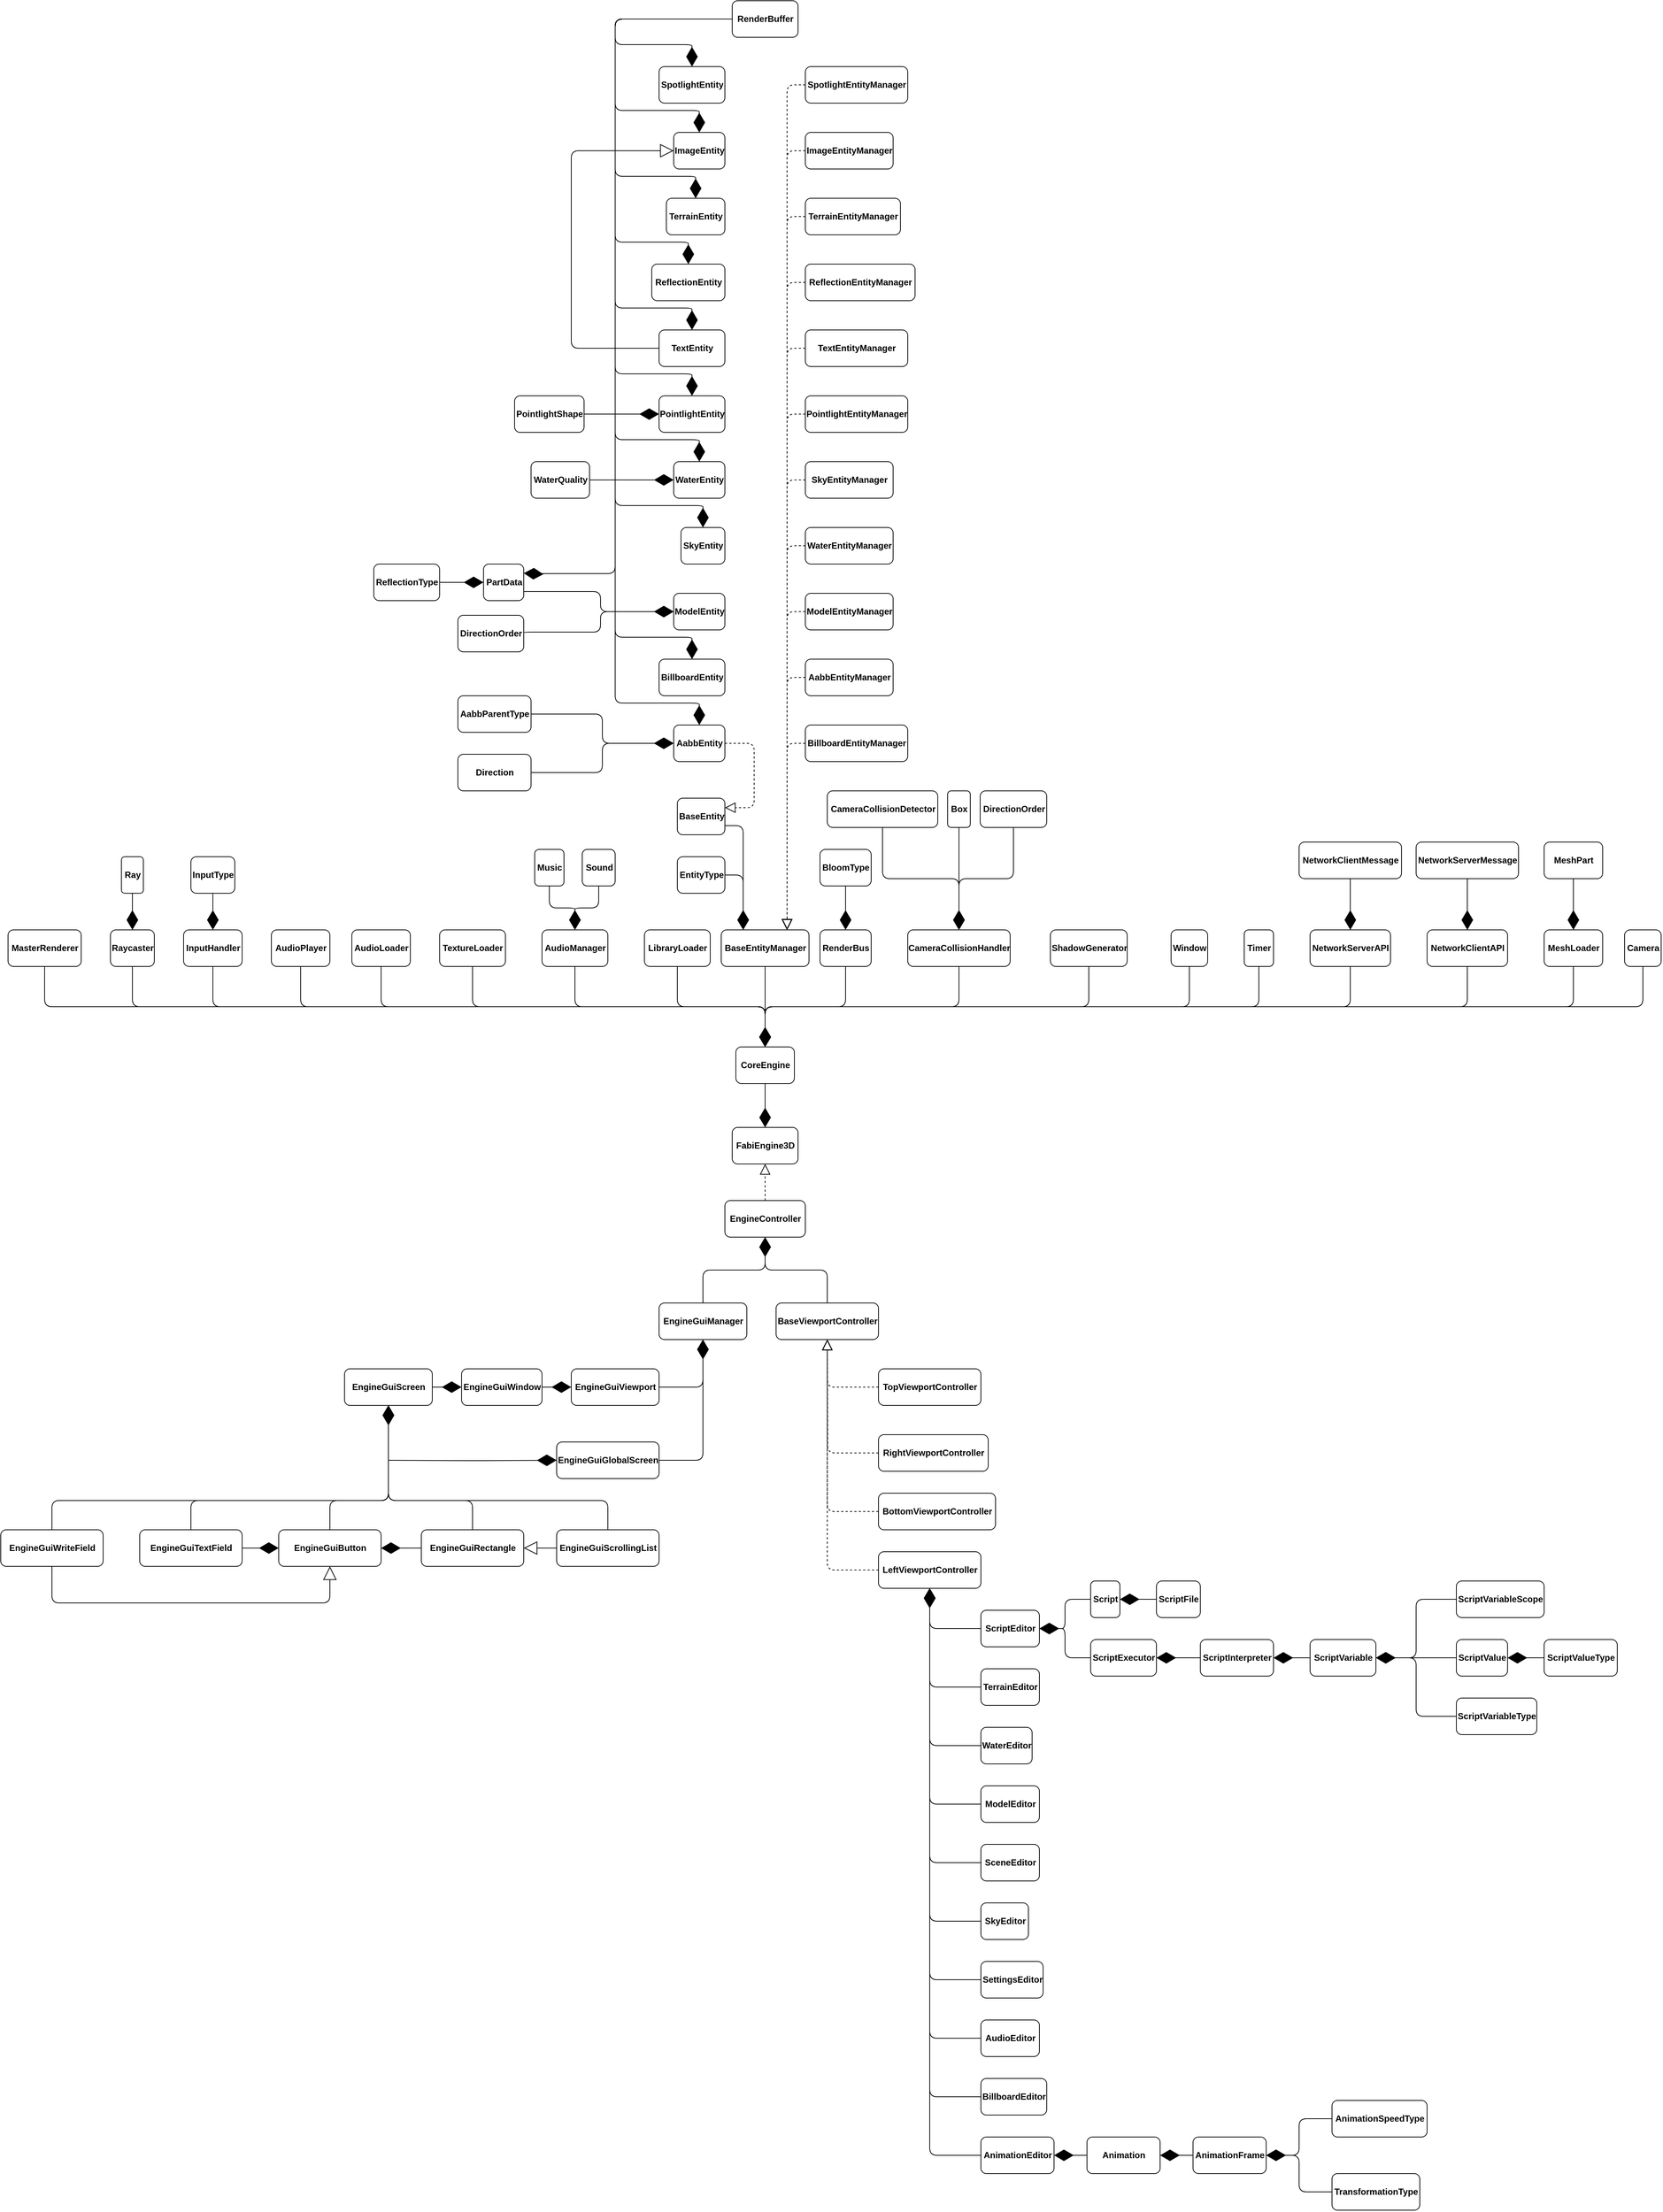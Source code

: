 <mxfile version="15.4.0" type="device"><diagram id="NiBLUCLVWMHV0GNFsq8P" name="Page-1"><mxGraphModel dx="10681" dy="6938" grid="0" gridSize="10" guides="0" tooltips="0" connect="0" arrows="0" fold="1" page="1" pageScale="1" pageWidth="850" pageHeight="1100" math="0" shadow="0"><root><mxCell id="0"/><mxCell id="1" parent="0"/><mxCell id="3yx45ZD0yenSfJjoIWV8-1" value="&lt;b&gt;EngineController&lt;/b&gt;" style="html=1;rounded=1;" parent="1" vertex="1"><mxGeometry x="370" y="90" width="110" height="50" as="geometry"/></mxCell><mxCell id="3yx45ZD0yenSfJjoIWV8-2" value="&lt;b&gt;FabiEngine3D&lt;/b&gt;" style="html=1;rounded=1;" parent="1" vertex="1"><mxGeometry x="380" y="-10" width="90" height="50" as="geometry"/></mxCell><mxCell id="3yx45ZD0yenSfJjoIWV8-5" value="&lt;b&gt;LeftViewportController&lt;/b&gt;" style="html=1;rounded=1;" parent="1" vertex="1"><mxGeometry x="580" y="570" width="140" height="50" as="geometry"/></mxCell><mxCell id="3yx45ZD0yenSfJjoIWV8-6" value="&lt;b&gt;BottomViewportController&lt;/b&gt;" style="html=1;rounded=1;" parent="1" vertex="1"><mxGeometry x="580" y="490" width="160" height="50" as="geometry"/></mxCell><mxCell id="3yx45ZD0yenSfJjoIWV8-7" value="&lt;b&gt;RightViewportController&lt;/b&gt;" style="html=1;rounded=1;" parent="1" vertex="1"><mxGeometry x="580" y="410" width="150" height="50" as="geometry"/></mxCell><mxCell id="3yx45ZD0yenSfJjoIWV8-8" value="&lt;b&gt;TopViewportController&lt;/b&gt;" style="html=1;rounded=1;" parent="1" vertex="1"><mxGeometry x="580" y="320" width="140" height="50" as="geometry"/></mxCell><mxCell id="3yx45ZD0yenSfJjoIWV8-9" value="&lt;b&gt;EngineGuiManager&lt;/b&gt;" style="html=1;rounded=1;" parent="1" vertex="1"><mxGeometry x="280" y="230" width="120" height="50" as="geometry"/></mxCell><mxCell id="3yx45ZD0yenSfJjoIWV8-10" value="" style="endArrow=diamondThin;endFill=1;endSize=24;html=1;edgeStyle=orthogonalEdgeStyle;entryX=0.5;entryY=1;entryDx=0;entryDy=0;exitX=0.5;exitY=0;exitDx=0;exitDy=0;" parent="1" source="3yx45ZD0yenSfJjoIWV8-9" target="3yx45ZD0yenSfJjoIWV8-1" edge="1"><mxGeometry width="160" relative="1" as="geometry"><mxPoint x="450" y="170" as="sourcePoint"/><mxPoint x="450" y="310" as="targetPoint"/></mxGeometry></mxCell><mxCell id="3yx45ZD0yenSfJjoIWV8-14" value="" style="endArrow=block;dashed=1;endFill=0;endSize=12;html=1;edgeStyle=orthogonalEdgeStyle;entryX=0.5;entryY=1;entryDx=0;entryDy=0;exitX=0.5;exitY=0;exitDx=0;exitDy=0;" parent="1" source="3yx45ZD0yenSfJjoIWV8-1" target="3yx45ZD0yenSfJjoIWV8-2" edge="1"><mxGeometry width="160" relative="1" as="geometry"><mxPoint x="480" y="-10" as="sourcePoint"/><mxPoint x="640" y="-10" as="targetPoint"/></mxGeometry></mxCell><mxCell id="3yx45ZD0yenSfJjoIWV8-15" value="&lt;b&gt;CoreEngine&lt;/b&gt;" style="html=1;rounded=1;" parent="1" vertex="1"><mxGeometry x="385" y="-120" width="80" height="50" as="geometry"/></mxCell><mxCell id="3yx45ZD0yenSfJjoIWV8-16" value="" style="endArrow=diamondThin;endFill=1;endSize=24;html=1;edgeStyle=orthogonalEdgeStyle;entryX=0.5;entryY=0;entryDx=0;entryDy=0;exitX=0.5;exitY=1;exitDx=0;exitDy=0;" parent="1" source="3yx45ZD0yenSfJjoIWV8-15" target="3yx45ZD0yenSfJjoIWV8-2" edge="1"><mxGeometry width="160" relative="1" as="geometry"><mxPoint x="220" y="-10" as="sourcePoint"/><mxPoint x="380" y="-10" as="targetPoint"/></mxGeometry></mxCell><mxCell id="3yx45ZD0yenSfJjoIWV8-17" value="&lt;b&gt;TextureLoader&lt;/b&gt;" style="html=1;rounded=1;" parent="1" vertex="1"><mxGeometry x="-20" y="-280" width="90" height="50" as="geometry"/></mxCell><mxCell id="3yx45ZD0yenSfJjoIWV8-18" value="&lt;b&gt;BaseEntityManager&lt;/b&gt;" style="html=1;rounded=1;" parent="1" vertex="1"><mxGeometry x="365" y="-280" width="120" height="50" as="geometry"/></mxCell><mxCell id="3yx45ZD0yenSfJjoIWV8-19" value="&lt;b&gt;ShadowGenerator&lt;/b&gt;" style="html=1;rounded=1;" parent="1" vertex="1"><mxGeometry x="815" y="-280" width="105" height="50" as="geometry"/></mxCell><mxCell id="3yx45ZD0yenSfJjoIWV8-20" value="&lt;b&gt;AudioManager&lt;/b&gt;" style="html=1;rounded=1;" parent="1" vertex="1"><mxGeometry x="120" y="-280" width="90" height="50" as="geometry"/></mxCell><mxCell id="3yx45ZD0yenSfJjoIWV8-21" value="&lt;b&gt;Window&lt;/b&gt;" style="html=1;rounded=1;" parent="1" vertex="1"><mxGeometry x="980" y="-280" width="50" height="50" as="geometry"/></mxCell><mxCell id="3yx45ZD0yenSfJjoIWV8-22" value="&lt;b&gt;NetworkClientAPI&lt;/b&gt;" style="html=1;rounded=1;" parent="1" vertex="1"><mxGeometry x="1330" y="-280" width="110" height="50" as="geometry"/></mxCell><mxCell id="3yx45ZD0yenSfJjoIWV8-23" value="&lt;b&gt;NetworkServerAPI&lt;/b&gt;" style="html=1;rounded=1;" parent="1" vertex="1"><mxGeometry x="1170" y="-280" width="110" height="50" as="geometry"/></mxCell><mxCell id="3yx45ZD0yenSfJjoIWV8-24" value="&lt;b&gt;InputHandler&lt;/b&gt;" style="html=1;rounded=1;" parent="1" vertex="1"><mxGeometry x="-370" y="-280" width="80" height="50" as="geometry"/></mxCell><mxCell id="3yx45ZD0yenSfJjoIWV8-25" value="&lt;b&gt;AudioPlayer&lt;/b&gt;" style="html=1;rounded=1;" parent="1" vertex="1"><mxGeometry x="-250" y="-280" width="80" height="50" as="geometry"/></mxCell><mxCell id="3yx45ZD0yenSfJjoIWV8-26" value="&lt;b&gt;Timer&lt;/b&gt;" style="html=1;rounded=1;" parent="1" vertex="1"><mxGeometry x="1080" y="-280" width="40" height="50" as="geometry"/></mxCell><mxCell id="3yx45ZD0yenSfJjoIWV8-27" value="&lt;b&gt;CameraCollisionHandler&lt;/b&gt;" style="html=1;rounded=1;" parent="1" vertex="1"><mxGeometry x="620" y="-280" width="140" height="50" as="geometry"/></mxCell><mxCell id="3yx45ZD0yenSfJjoIWV8-28" value="&lt;b&gt;RenderBus&lt;/b&gt;" style="html=1;rounded=1;" parent="1" vertex="1"><mxGeometry x="500" y="-280" width="70" height="50" as="geometry"/></mxCell><mxCell id="3yx45ZD0yenSfJjoIWV8-29" value="&lt;b&gt;AudioLoader&lt;/b&gt;" style="html=1;rounded=1;" parent="1" vertex="1"><mxGeometry x="-140" y="-280" width="80" height="50" as="geometry"/></mxCell><mxCell id="3yx45ZD0yenSfJjoIWV8-30" value="&lt;b&gt;MeshLoader&lt;/b&gt;" style="html=1;rounded=1;" parent="1" vertex="1"><mxGeometry x="1490" y="-280" width="80" height="50" as="geometry"/></mxCell><mxCell id="3yx45ZD0yenSfJjoIWV8-31" value="&lt;b&gt;LibraryLoader&lt;/b&gt;" style="html=1;rounded=1;" parent="1" vertex="1"><mxGeometry x="260" y="-280" width="90" height="50" as="geometry"/></mxCell><mxCell id="3yx45ZD0yenSfJjoIWV8-32" value="&lt;b&gt;MasterRenderer&lt;/b&gt;" style="html=1;rounded=1;" parent="1" vertex="1"><mxGeometry x="-610" y="-280" width="100" height="50" as="geometry"/></mxCell><mxCell id="3yx45ZD0yenSfJjoIWV8-34" value="&lt;b&gt;TerrainEntityManager&lt;/b&gt;" style="html=1;rounded=1;" parent="1" vertex="1"><mxGeometry x="480" y="-1280" width="130" height="50" as="geometry"/></mxCell><mxCell id="3yx45ZD0yenSfJjoIWV8-35" value="&lt;b&gt;WaterEntityManager&lt;/b&gt;" style="html=1;rounded=1;" parent="1" vertex="1"><mxGeometry x="480" y="-830" width="120" height="50" as="geometry"/></mxCell><mxCell id="3yx45ZD0yenSfJjoIWV8-36" value="&lt;b&gt;ModelEntityManager&lt;/b&gt;" style="html=1;rounded=1;" parent="1" vertex="1"><mxGeometry x="480" y="-740" width="120" height="50" as="geometry"/></mxCell><mxCell id="3yx45ZD0yenSfJjoIWV8-37" value="&lt;b&gt;BillboardEntityManager&lt;/b&gt;" style="html=1;rounded=1;" parent="1" vertex="1"><mxGeometry x="480" y="-560" width="140" height="50" as="geometry"/></mxCell><mxCell id="3yx45ZD0yenSfJjoIWV8-38" value="&lt;b&gt;AabbEntityManager&lt;/b&gt;" style="html=1;rounded=1;" parent="1" vertex="1"><mxGeometry x="480" y="-650" width="120" height="50" as="geometry"/></mxCell><mxCell id="3yx45ZD0yenSfJjoIWV8-39" value="&lt;b&gt;PointlightEntityManager&lt;/b&gt;" style="html=1;rounded=1;" parent="1" vertex="1"><mxGeometry x="480" y="-1010" width="140" height="50" as="geometry"/></mxCell><mxCell id="3yx45ZD0yenSfJjoIWV8-40" value="&lt;b&gt;SpotlightEntityManager&lt;/b&gt;" style="html=1;rounded=1;" parent="1" vertex="1"><mxGeometry x="480" y="-1460" width="140" height="50" as="geometry"/></mxCell><mxCell id="3yx45ZD0yenSfJjoIWV8-41" value="&lt;b&gt;ReflectionEntityManager&lt;/b&gt;" style="html=1;rounded=1;" parent="1" vertex="1"><mxGeometry x="480" y="-1190" width="150" height="50" as="geometry"/></mxCell><mxCell id="3yx45ZD0yenSfJjoIWV8-42" value="&lt;b&gt;ImageEntityManager&lt;/b&gt;" style="html=1;rounded=1;" parent="1" vertex="1"><mxGeometry x="480" y="-1370" width="120" height="50" as="geometry"/></mxCell><mxCell id="3yx45ZD0yenSfJjoIWV8-44" value="&lt;b&gt;Raycaster&lt;/b&gt;" style="html=1;rounded=1;" parent="1" vertex="1"><mxGeometry x="-470" y="-280" width="60" height="50" as="geometry"/></mxCell><mxCell id="3yx45ZD0yenSfJjoIWV8-45" value="" style="endArrow=diamondThin;endFill=1;endSize=24;html=1;edgeStyle=orthogonalEdgeStyle;entryX=0.5;entryY=0;entryDx=0;entryDy=0;exitX=0.5;exitY=1;exitDx=0;exitDy=0;" parent="1" source="3yx45ZD0yenSfJjoIWV8-18" target="3yx45ZD0yenSfJjoIWV8-15" edge="1"><mxGeometry width="160" relative="1" as="geometry"><mxPoint x="510" y="-110" as="sourcePoint"/><mxPoint x="670" y="-110" as="targetPoint"/></mxGeometry></mxCell><mxCell id="3yx45ZD0yenSfJjoIWV8-46" value="" style="endArrow=diamondThin;endFill=1;endSize=24;html=1;edgeStyle=orthogonalEdgeStyle;exitX=0.5;exitY=1;exitDx=0;exitDy=0;entryX=0.5;entryY=0;entryDx=0;entryDy=0;" parent="1" source="3yx45ZD0yenSfJjoIWV8-28" target="3yx45ZD0yenSfJjoIWV8-15" edge="1"><mxGeometry width="160" relative="1" as="geometry"><mxPoint x="520" y="-120" as="sourcePoint"/><mxPoint x="680" y="-120" as="targetPoint"/></mxGeometry></mxCell><mxCell id="3yx45ZD0yenSfJjoIWV8-47" value="" style="endArrow=diamondThin;endFill=1;endSize=24;html=1;edgeStyle=orthogonalEdgeStyle;exitX=0.5;exitY=1;exitDx=0;exitDy=0;entryX=0.5;entryY=0;entryDx=0;entryDy=0;" parent="1" source="3yx45ZD0yenSfJjoIWV8-27" target="3yx45ZD0yenSfJjoIWV8-15" edge="1"><mxGeometry width="160" relative="1" as="geometry"><mxPoint x="580" y="-160" as="sourcePoint"/><mxPoint x="740" y="-160" as="targetPoint"/></mxGeometry></mxCell><mxCell id="3yx45ZD0yenSfJjoIWV8-48" value="" style="endArrow=diamondThin;endFill=1;endSize=24;html=1;edgeStyle=orthogonalEdgeStyle;entryX=0.5;entryY=0;entryDx=0;entryDy=0;exitX=0.5;exitY=1;exitDx=0;exitDy=0;" parent="1" source="3yx45ZD0yenSfJjoIWV8-19" target="3yx45ZD0yenSfJjoIWV8-15" edge="1"><mxGeometry width="160" relative="1" as="geometry"><mxPoint x="710" y="-120" as="sourcePoint"/><mxPoint x="870" y="-120" as="targetPoint"/></mxGeometry></mxCell><mxCell id="3yx45ZD0yenSfJjoIWV8-49" value="" style="endArrow=diamondThin;endFill=1;endSize=24;html=1;edgeStyle=orthogonalEdgeStyle;exitX=0.5;exitY=1;exitDx=0;exitDy=0;entryX=0.5;entryY=0;entryDx=0;entryDy=0;" parent="1" source="3yx45ZD0yenSfJjoIWV8-21" target="3yx45ZD0yenSfJjoIWV8-15" edge="1"><mxGeometry width="160" relative="1" as="geometry"><mxPoint x="740" y="-100" as="sourcePoint"/><mxPoint x="900" y="-100" as="targetPoint"/></mxGeometry></mxCell><mxCell id="3yx45ZD0yenSfJjoIWV8-50" value="" style="endArrow=diamondThin;endFill=1;endSize=24;html=1;edgeStyle=orthogonalEdgeStyle;exitX=0.5;exitY=1;exitDx=0;exitDy=0;entryX=0.5;entryY=0;entryDx=0;entryDy=0;" parent="1" source="3yx45ZD0yenSfJjoIWV8-26" target="3yx45ZD0yenSfJjoIWV8-15" edge="1"><mxGeometry width="160" relative="1" as="geometry"><mxPoint x="960" y="-130" as="sourcePoint"/><mxPoint x="1120" y="-130" as="targetPoint"/></mxGeometry></mxCell><mxCell id="3yx45ZD0yenSfJjoIWV8-51" value="" style="endArrow=diamondThin;endFill=1;endSize=24;html=1;edgeStyle=orthogonalEdgeStyle;exitX=0.5;exitY=1;exitDx=0;exitDy=0;entryX=0.5;entryY=0;entryDx=0;entryDy=0;" parent="1" source="3yx45ZD0yenSfJjoIWV8-23" target="3yx45ZD0yenSfJjoIWV8-15" edge="1"><mxGeometry width="160" relative="1" as="geometry"><mxPoint x="1190" y="-170" as="sourcePoint"/><mxPoint x="1350" y="-170" as="targetPoint"/></mxGeometry></mxCell><mxCell id="3yx45ZD0yenSfJjoIWV8-52" value="" style="endArrow=diamondThin;endFill=1;endSize=24;html=1;edgeStyle=orthogonalEdgeStyle;exitX=0.5;exitY=1;exitDx=0;exitDy=0;entryX=0.5;entryY=0;entryDx=0;entryDy=0;" parent="1" source="3yx45ZD0yenSfJjoIWV8-22" target="3yx45ZD0yenSfJjoIWV8-15" edge="1"><mxGeometry width="160" relative="1" as="geometry"><mxPoint x="1440" y="-190" as="sourcePoint"/><mxPoint x="1600" y="-190" as="targetPoint"/></mxGeometry></mxCell><mxCell id="3yx45ZD0yenSfJjoIWV8-53" value="" style="endArrow=diamondThin;endFill=1;endSize=24;html=1;edgeStyle=orthogonalEdgeStyle;exitX=0.5;exitY=1;exitDx=0;exitDy=0;entryX=0.5;entryY=0;entryDx=0;entryDy=0;" parent="1" source="3yx45ZD0yenSfJjoIWV8-30" target="3yx45ZD0yenSfJjoIWV8-15" edge="1"><mxGeometry width="160" relative="1" as="geometry"><mxPoint x="1710" y="-170" as="sourcePoint"/><mxPoint x="1870" y="-170" as="targetPoint"/></mxGeometry></mxCell><mxCell id="3yx45ZD0yenSfJjoIWV8-59" value="" style="endArrow=diamondThin;endFill=1;endSize=24;html=1;edgeStyle=orthogonalEdgeStyle;exitX=0.5;exitY=1;exitDx=0;exitDy=0;" parent="1" source="3yx45ZD0yenSfJjoIWV8-31" target="3yx45ZD0yenSfJjoIWV8-15" edge="1"><mxGeometry width="160" relative="1" as="geometry"><mxPoint x="270" y="-170" as="sourcePoint"/><mxPoint x="430" y="-170" as="targetPoint"/></mxGeometry></mxCell><mxCell id="3yx45ZD0yenSfJjoIWV8-60" value="" style="endArrow=diamondThin;endFill=1;endSize=24;html=1;edgeStyle=orthogonalEdgeStyle;exitX=0.5;exitY=1;exitDx=0;exitDy=0;entryX=0.5;entryY=0;entryDx=0;entryDy=0;" parent="1" source="3yx45ZD0yenSfJjoIWV8-20" target="3yx45ZD0yenSfJjoIWV8-15" edge="1"><mxGeometry width="160" relative="1" as="geometry"><mxPoint x="165" y="-220" as="sourcePoint"/><mxPoint x="360" y="-130" as="targetPoint"/></mxGeometry></mxCell><mxCell id="3yx45ZD0yenSfJjoIWV8-61" value="" style="endArrow=diamondThin;endFill=1;endSize=24;html=1;edgeStyle=orthogonalEdgeStyle;entryX=0.5;entryY=0;entryDx=0;entryDy=0;exitX=0.5;exitY=1;exitDx=0;exitDy=0;" parent="1" source="3yx45ZD0yenSfJjoIWV8-17" target="3yx45ZD0yenSfJjoIWV8-15" edge="1"><mxGeometry width="160" relative="1" as="geometry"><mxPoint x="20" y="-160" as="sourcePoint"/><mxPoint x="180" y="-160" as="targetPoint"/></mxGeometry></mxCell><mxCell id="3yx45ZD0yenSfJjoIWV8-62" value="" style="endArrow=diamondThin;endFill=1;endSize=24;html=1;edgeStyle=orthogonalEdgeStyle;entryX=0.5;entryY=0;entryDx=0;entryDy=0;exitX=0.5;exitY=1;exitDx=0;exitDy=0;" parent="1" source="3yx45ZD0yenSfJjoIWV8-29" target="3yx45ZD0yenSfJjoIWV8-15" edge="1"><mxGeometry width="160" relative="1" as="geometry"><mxPoint x="-150" y="-150" as="sourcePoint"/><mxPoint x="10" y="-150" as="targetPoint"/></mxGeometry></mxCell><mxCell id="3yx45ZD0yenSfJjoIWV8-63" value="" style="endArrow=diamondThin;endFill=1;endSize=24;html=1;edgeStyle=orthogonalEdgeStyle;exitX=0.5;exitY=1;exitDx=0;exitDy=0;entryX=0.5;entryY=0;entryDx=0;entryDy=0;" parent="1" source="3yx45ZD0yenSfJjoIWV8-25" target="3yx45ZD0yenSfJjoIWV8-15" edge="1"><mxGeometry width="160" relative="1" as="geometry"><mxPoint x="-240" y="-190" as="sourcePoint"/><mxPoint x="-80" y="-190" as="targetPoint"/></mxGeometry></mxCell><mxCell id="3yx45ZD0yenSfJjoIWV8-64" value="" style="endArrow=diamondThin;endFill=1;endSize=24;html=1;edgeStyle=orthogonalEdgeStyle;exitX=0.5;exitY=1;exitDx=0;exitDy=0;entryX=0.5;entryY=0;entryDx=0;entryDy=0;" parent="1" source="3yx45ZD0yenSfJjoIWV8-24" target="3yx45ZD0yenSfJjoIWV8-15" edge="1"><mxGeometry width="160" relative="1" as="geometry"><mxPoint x="-380" y="-160" as="sourcePoint"/><mxPoint x="-220" y="-160" as="targetPoint"/></mxGeometry></mxCell><mxCell id="3yx45ZD0yenSfJjoIWV8-67" value="" style="endArrow=diamondThin;endFill=1;endSize=24;html=1;edgeStyle=orthogonalEdgeStyle;exitX=0.5;exitY=1;exitDx=0;exitDy=0;entryX=0.5;entryY=0;entryDx=0;entryDy=0;" parent="1" source="3yx45ZD0yenSfJjoIWV8-32" target="3yx45ZD0yenSfJjoIWV8-15" edge="1"><mxGeometry width="160" relative="1" as="geometry"><mxPoint x="-820" y="-180" as="sourcePoint"/><mxPoint x="-660" y="-180" as="targetPoint"/></mxGeometry></mxCell><mxCell id="3yx45ZD0yenSfJjoIWV8-71" value="" style="endArrow=diamondThin;endFill=1;endSize=24;html=1;edgeStyle=orthogonalEdgeStyle;exitX=0.5;exitY=1;exitDx=0;exitDy=0;entryX=0.5;entryY=0;entryDx=0;entryDy=0;" parent="1" source="3yx45ZD0yenSfJjoIWV8-44" target="3yx45ZD0yenSfJjoIWV8-15" edge="1"><mxGeometry width="160" relative="1" as="geometry"><mxPoint x="-1430" y="-190" as="sourcePoint"/><mxPoint x="-1270" y="-190" as="targetPoint"/></mxGeometry></mxCell><mxCell id="3yx45ZD0yenSfJjoIWV8-73" value="&lt;b&gt;EngineGuiGlobalScreen&lt;/b&gt;" style="html=1;rounded=1;" parent="1" vertex="1"><mxGeometry x="140" y="420" width="140" height="50" as="geometry"/></mxCell><mxCell id="3yx45ZD0yenSfJjoIWV8-74" value="&lt;b&gt;EngineGuiViewport&lt;/b&gt;" style="html=1;rounded=1;" parent="1" vertex="1"><mxGeometry x="160" y="320" width="120" height="50" as="geometry"/></mxCell><mxCell id="s4HsZoQGfpgh1gWRkzzy-1" value="&lt;b&gt;BaseViewportController&lt;/b&gt;" style="html=1;rounded=1;" parent="1" vertex="1"><mxGeometry x="440" y="230" width="140" height="50" as="geometry"/></mxCell><mxCell id="s4HsZoQGfpgh1gWRkzzy-2" value="" style="endArrow=diamondThin;endFill=1;endSize=24;html=1;edgeStyle=orthogonalEdgeStyle;entryX=0.5;entryY=1;entryDx=0;entryDy=0;exitX=0.5;exitY=0;exitDx=0;exitDy=0;" parent="1" source="s4HsZoQGfpgh1gWRkzzy-1" target="3yx45ZD0yenSfJjoIWV8-1" edge="1"><mxGeometry width="160" relative="1" as="geometry"><mxPoint x="350" y="240" as="sourcePoint"/><mxPoint x="435" y="150" as="targetPoint"/></mxGeometry></mxCell><mxCell id="s4HsZoQGfpgh1gWRkzzy-3" value="" style="endArrow=block;dashed=1;endFill=0;endSize=12;html=1;edgeStyle=orthogonalEdgeStyle;entryX=0.5;entryY=1;entryDx=0;entryDy=0;exitX=0;exitY=0.5;exitDx=0;exitDy=0;" parent="1" source="3yx45ZD0yenSfJjoIWV8-8" target="s4HsZoQGfpgh1gWRkzzy-1" edge="1"><mxGeometry width="160" relative="1" as="geometry"><mxPoint x="550" y="340" as="sourcePoint"/><mxPoint x="710" y="340" as="targetPoint"/></mxGeometry></mxCell><mxCell id="s4HsZoQGfpgh1gWRkzzy-4" value="" style="endArrow=block;dashed=1;endFill=0;endSize=12;html=1;edgeStyle=orthogonalEdgeStyle;entryX=0.5;entryY=1;entryDx=0;entryDy=0;exitX=0;exitY=0.5;exitDx=0;exitDy=0;" parent="1" source="3yx45ZD0yenSfJjoIWV8-5" target="s4HsZoQGfpgh1gWRkzzy-1" edge="1"><mxGeometry width="160" relative="1" as="geometry"><mxPoint x="460" y="450" as="sourcePoint"/><mxPoint x="620" y="450" as="targetPoint"/></mxGeometry></mxCell><mxCell id="s4HsZoQGfpgh1gWRkzzy-5" value="" style="endArrow=block;dashed=1;endFill=0;endSize=12;html=1;edgeStyle=orthogonalEdgeStyle;exitX=0;exitY=0.5;exitDx=0;exitDy=0;" parent="1" source="3yx45ZD0yenSfJjoIWV8-7" edge="1"><mxGeometry width="160" relative="1" as="geometry"><mxPoint x="270" y="510" as="sourcePoint"/><mxPoint x="510" y="280" as="targetPoint"/></mxGeometry></mxCell><mxCell id="s4HsZoQGfpgh1gWRkzzy-6" value="" style="endArrow=block;dashed=1;endFill=0;endSize=12;html=1;edgeStyle=orthogonalEdgeStyle;entryX=0.5;entryY=1;entryDx=0;entryDy=0;exitX=0;exitY=0.5;exitDx=0;exitDy=0;" parent="1" source="3yx45ZD0yenSfJjoIWV8-6" target="s4HsZoQGfpgh1gWRkzzy-1" edge="1"><mxGeometry width="160" relative="1" as="geometry"><mxPoint x="410" y="590" as="sourcePoint"/><mxPoint x="570" y="590" as="targetPoint"/></mxGeometry></mxCell><mxCell id="s4HsZoQGfpgh1gWRkzzy-7" value="" style="endArrow=diamondThin;endFill=1;endSize=24;html=1;edgeStyle=orthogonalEdgeStyle;entryX=0.5;entryY=1;entryDx=0;entryDy=0;exitX=1;exitY=0.5;exitDx=0;exitDy=0;" parent="1" source="3yx45ZD0yenSfJjoIWV8-74" target="3yx45ZD0yenSfJjoIWV8-9" edge="1"><mxGeometry width="160" relative="1" as="geometry"><mxPoint x="300" y="360" as="sourcePoint"/><mxPoint x="460" y="360" as="targetPoint"/></mxGeometry></mxCell><mxCell id="s4HsZoQGfpgh1gWRkzzy-8" value="" style="endArrow=diamondThin;endFill=1;endSize=24;html=1;edgeStyle=orthogonalEdgeStyle;entryX=0.5;entryY=1;entryDx=0;entryDy=0;exitX=1;exitY=0.5;exitDx=0;exitDy=0;" parent="1" source="3yx45ZD0yenSfJjoIWV8-73" target="3yx45ZD0yenSfJjoIWV8-9" edge="1"><mxGeometry width="160" relative="1" as="geometry"><mxPoint x="360" y="400" as="sourcePoint"/><mxPoint x="520" y="400" as="targetPoint"/></mxGeometry></mxCell><mxCell id="s4HsZoQGfpgh1gWRkzzy-9" value="&lt;b&gt;EngineGuiWindow&lt;/b&gt;" style="html=1;rounded=1;" parent="1" vertex="1"><mxGeometry x="10" y="320" width="110" height="50" as="geometry"/></mxCell><mxCell id="s4HsZoQGfpgh1gWRkzzy-10" value="&lt;b&gt;EngineGuiScreen&lt;/b&gt;" style="html=1;rounded=1;" parent="1" vertex="1"><mxGeometry x="-150" y="320" width="120" height="50" as="geometry"/></mxCell><mxCell id="s4HsZoQGfpgh1gWRkzzy-11" value="" style="endArrow=diamondThin;endFill=1;endSize=24;html=1;edgeStyle=orthogonalEdgeStyle;entryX=0;entryY=0.5;entryDx=0;entryDy=0;exitX=1;exitY=0.5;exitDx=0;exitDy=0;" parent="1" source="s4HsZoQGfpgh1gWRkzzy-9" target="3yx45ZD0yenSfJjoIWV8-74" edge="1"><mxGeometry width="160" relative="1" as="geometry"><mxPoint x="-140" y="450" as="sourcePoint"/><mxPoint x="20" y="450" as="targetPoint"/></mxGeometry></mxCell><mxCell id="s4HsZoQGfpgh1gWRkzzy-12" value="" style="endArrow=diamondThin;endFill=1;endSize=24;html=1;edgeStyle=orthogonalEdgeStyle;entryX=0;entryY=0.5;entryDx=0;entryDy=0;exitX=1;exitY=0.5;exitDx=0;exitDy=0;" parent="1" source="s4HsZoQGfpgh1gWRkzzy-10" target="s4HsZoQGfpgh1gWRkzzy-9" edge="1"><mxGeometry width="160" relative="1" as="geometry"><mxPoint x="-150" y="460" as="sourcePoint"/><mxPoint x="10" y="460" as="targetPoint"/></mxGeometry></mxCell><mxCell id="s4HsZoQGfpgh1gWRkzzy-13" value="&lt;b&gt;EngineGuiScrollingList&lt;/b&gt;" style="html=1;rounded=1;" parent="1" vertex="1"><mxGeometry x="140" y="540" width="140" height="50" as="geometry"/></mxCell><mxCell id="s4HsZoQGfpgh1gWRkzzy-14" value="&lt;b&gt;EngineGuiWriteField&lt;/b&gt;" style="html=1;rounded=1;" parent="1" vertex="1"><mxGeometry x="-620" y="540" width="140" height="50" as="geometry"/></mxCell><mxCell id="s4HsZoQGfpgh1gWRkzzy-15" value="&lt;b&gt;EngineGuiRectangle&lt;/b&gt;" style="html=1;rounded=1;" parent="1" vertex="1"><mxGeometry x="-45" y="540" width="140" height="50" as="geometry"/></mxCell><mxCell id="s4HsZoQGfpgh1gWRkzzy-16" value="&lt;b&gt;EngineGuiTextField&lt;/b&gt;" style="html=1;rounded=1;" parent="1" vertex="1"><mxGeometry x="-430" y="540" width="140" height="50" as="geometry"/></mxCell><mxCell id="s4HsZoQGfpgh1gWRkzzy-17" value="&lt;b&gt;EngineGuiButton&lt;/b&gt;" style="html=1;rounded=1;" parent="1" vertex="1"><mxGeometry x="-240" y="540" width="140" height="50" as="geometry"/></mxCell><mxCell id="s4HsZoQGfpgh1gWRkzzy-18" value="" style="endArrow=block;endSize=16;endFill=0;html=1;edgeStyle=orthogonalEdgeStyle;exitX=0;exitY=0.5;exitDx=0;exitDy=0;entryX=1;entryY=0.5;entryDx=0;entryDy=0;" parent="1" source="s4HsZoQGfpgh1gWRkzzy-13" target="s4HsZoQGfpgh1gWRkzzy-15" edge="1"><mxGeometry width="160" relative="1" as="geometry"><mxPoint x="60" y="520" as="sourcePoint"/><mxPoint x="-210" y="470" as="targetPoint"/></mxGeometry></mxCell><mxCell id="s4HsZoQGfpgh1gWRkzzy-19" value="" style="endArrow=block;endSize=16;endFill=0;html=1;edgeStyle=orthogonalEdgeStyle;exitX=0.5;exitY=1;exitDx=0;exitDy=0;entryX=0.5;entryY=1;entryDx=0;entryDy=0;" parent="1" source="s4HsZoQGfpgh1gWRkzzy-14" target="s4HsZoQGfpgh1gWRkzzy-17" edge="1"><mxGeometry width="160" relative="1" as="geometry"><mxPoint x="-460" y="630" as="sourcePoint"/><mxPoint x="-300" y="630" as="targetPoint"/><Array as="points"><mxPoint x="-550" y="640"/><mxPoint x="-170" y="640"/></Array></mxGeometry></mxCell><mxCell id="s4HsZoQGfpgh1gWRkzzy-20" value="" style="endArrow=diamondThin;endFill=1;endSize=24;html=1;edgeStyle=orthogonalEdgeStyle;exitX=0;exitY=0.5;exitDx=0;exitDy=0;entryX=1;entryY=0.5;entryDx=0;entryDy=0;" parent="1" source="s4HsZoQGfpgh1gWRkzzy-15" target="s4HsZoQGfpgh1gWRkzzy-17" edge="1"><mxGeometry width="160" relative="1" as="geometry"><mxPoint x="-140" y="570" as="sourcePoint"/><mxPoint x="-300" y="570" as="targetPoint"/></mxGeometry></mxCell><mxCell id="s4HsZoQGfpgh1gWRkzzy-23" value="" style="endArrow=diamondThin;endFill=1;endSize=24;html=1;edgeStyle=orthogonalEdgeStyle;entryX=0;entryY=0.5;entryDx=0;entryDy=0;exitX=1;exitY=0.5;exitDx=0;exitDy=0;" parent="1" source="s4HsZoQGfpgh1gWRkzzy-16" target="s4HsZoQGfpgh1gWRkzzy-17" edge="1"><mxGeometry width="160" relative="1" as="geometry"><mxPoint x="-350" y="510" as="sourcePoint"/><mxPoint x="-190" y="510" as="targetPoint"/></mxGeometry></mxCell><mxCell id="s4HsZoQGfpgh1gWRkzzy-24" value="" style="endArrow=diamondThin;endFill=1;endSize=24;html=1;edgeStyle=orthogonalEdgeStyle;entryX=0.5;entryY=1;entryDx=0;entryDy=0;exitX=0.5;exitY=0;exitDx=0;exitDy=0;" parent="1" source="s4HsZoQGfpgh1gWRkzzy-14" target="s4HsZoQGfpgh1gWRkzzy-10" edge="1"><mxGeometry width="160" relative="1" as="geometry"><mxPoint x="-250" y="430" as="sourcePoint"/><mxPoint x="-90" y="430" as="targetPoint"/><Array as="points"><mxPoint x="-550" y="500"/><mxPoint x="-90" y="500"/></Array></mxGeometry></mxCell><mxCell id="s4HsZoQGfpgh1gWRkzzy-25" value="" style="endArrow=diamondThin;endFill=1;endSize=24;html=1;edgeStyle=orthogonalEdgeStyle;entryX=0.5;entryY=1;entryDx=0;entryDy=0;exitX=0.5;exitY=0;exitDx=0;exitDy=0;" parent="1" source="s4HsZoQGfpgh1gWRkzzy-16" target="s4HsZoQGfpgh1gWRkzzy-10" edge="1"><mxGeometry width="160" relative="1" as="geometry"><mxPoint x="-130" y="470" as="sourcePoint"/><mxPoint x="30" y="470" as="targetPoint"/><Array as="points"><mxPoint x="-360" y="500"/><mxPoint x="-90" y="500"/></Array></mxGeometry></mxCell><mxCell id="s4HsZoQGfpgh1gWRkzzy-26" value="" style="endArrow=diamondThin;endFill=1;endSize=24;html=1;edgeStyle=orthogonalEdgeStyle;entryX=0.5;entryY=1;entryDx=0;entryDy=0;exitX=0.5;exitY=0;exitDx=0;exitDy=0;" parent="1" source="s4HsZoQGfpgh1gWRkzzy-17" target="s4HsZoQGfpgh1gWRkzzy-10" edge="1"><mxGeometry width="160" relative="1" as="geometry"><mxPoint x="-80" y="480" as="sourcePoint"/><mxPoint x="80" y="480" as="targetPoint"/><Array as="points"><mxPoint x="-170" y="500"/><mxPoint x="-90" y="500"/></Array></mxGeometry></mxCell><mxCell id="s4HsZoQGfpgh1gWRkzzy-27" value="" style="endArrow=diamondThin;endFill=1;endSize=24;html=1;edgeStyle=orthogonalEdgeStyle;entryX=0.5;entryY=1;entryDx=0;entryDy=0;exitX=0.5;exitY=0;exitDx=0;exitDy=0;" parent="1" source="s4HsZoQGfpgh1gWRkzzy-15" target="s4HsZoQGfpgh1gWRkzzy-10" edge="1"><mxGeometry width="160" relative="1" as="geometry"><mxPoint x="-30" y="470" as="sourcePoint"/><mxPoint x="130" y="470" as="targetPoint"/><Array as="points"><mxPoint x="25" y="500"/><mxPoint x="-90" y="500"/></Array></mxGeometry></mxCell><mxCell id="s4HsZoQGfpgh1gWRkzzy-28" value="" style="endArrow=diamondThin;endFill=1;endSize=24;html=1;edgeStyle=orthogonalEdgeStyle;entryX=0.5;entryY=1;entryDx=0;entryDy=0;exitX=0.5;exitY=0;exitDx=0;exitDy=0;" parent="1" source="s4HsZoQGfpgh1gWRkzzy-13" target="s4HsZoQGfpgh1gWRkzzy-10" edge="1"><mxGeometry width="160" relative="1" as="geometry"><mxPoint x="-70" y="650" as="sourcePoint"/><mxPoint x="90" y="650" as="targetPoint"/><Array as="points"><mxPoint x="210" y="500"/><mxPoint x="-90" y="500"/></Array></mxGeometry></mxCell><mxCell id="s4HsZoQGfpgh1gWRkzzy-29" value="" style="endArrow=diamondThin;endFill=1;endSize=24;html=1;edgeStyle=orthogonalEdgeStyle;entryX=0;entryY=0.5;entryDx=0;entryDy=0;" parent="1" target="3yx45ZD0yenSfJjoIWV8-73" edge="1"><mxGeometry width="160" relative="1" as="geometry"><mxPoint x="-90" y="445" as="sourcePoint"/><mxPoint x="100" y="410" as="targetPoint"/></mxGeometry></mxCell><mxCell id="s4HsZoQGfpgh1gWRkzzy-30" value="&lt;b&gt;SkyEditor&lt;/b&gt;" style="html=1;rounded=1;" parent="1" vertex="1"><mxGeometry x="720" y="1050" width="65" height="50" as="geometry"/></mxCell><mxCell id="s4HsZoQGfpgh1gWRkzzy-31" value="&lt;b&gt;TerrainEditor&lt;/b&gt;" style="html=1;rounded=1;" parent="1" vertex="1"><mxGeometry x="720" y="730" width="80" height="50" as="geometry"/></mxCell><mxCell id="MtPIrBCQvTUfU-vq85YQ-1" value="&lt;b&gt;ModelEditor&lt;/b&gt;" style="html=1;rounded=1;" parent="1" vertex="1"><mxGeometry x="720" y="890" width="80" height="50" as="geometry"/></mxCell><mxCell id="MtPIrBCQvTUfU-vq85YQ-2" value="&lt;b&gt;WaterEditor&lt;/b&gt;" style="html=1;rounded=1;" parent="1" vertex="1"><mxGeometry x="720" y="810" width="70" height="50" as="geometry"/></mxCell><mxCell id="MtPIrBCQvTUfU-vq85YQ-3" value="&lt;b&gt;SceneEditor&lt;/b&gt;" style="html=1;rounded=1;" parent="1" vertex="1"><mxGeometry x="720" y="970" width="80" height="50" as="geometry"/></mxCell><mxCell id="MtPIrBCQvTUfU-vq85YQ-4" value="&lt;b&gt;AudioEditor&lt;/b&gt;" style="html=1;rounded=1;" parent="1" vertex="1"><mxGeometry x="720" y="1210" width="80" height="50" as="geometry"/></mxCell><mxCell id="MtPIrBCQvTUfU-vq85YQ-5" value="&lt;b&gt;BillboardEditor&lt;/b&gt;" style="html=1;rounded=1;" parent="1" vertex="1"><mxGeometry x="720" y="1290" width="90" height="50" as="geometry"/></mxCell><mxCell id="MtPIrBCQvTUfU-vq85YQ-6" value="&lt;b&gt;AnimationEditor&lt;/b&gt;" style="html=1;rounded=1;" parent="1" vertex="1"><mxGeometry x="720" y="1370" width="100" height="50" as="geometry"/></mxCell><mxCell id="MtPIrBCQvTUfU-vq85YQ-7" value="&lt;b&gt;ScriptEditor&lt;/b&gt;" style="html=1;rounded=1;" parent="1" vertex="1"><mxGeometry x="720" y="650" width="80" height="50" as="geometry"/></mxCell><mxCell id="MtPIrBCQvTUfU-vq85YQ-8" value="&lt;b&gt;SettingsEditor&lt;/b&gt;" style="html=1;rounded=1;" parent="1" vertex="1"><mxGeometry x="720" y="1130" width="85" height="50" as="geometry"/></mxCell><mxCell id="MtPIrBCQvTUfU-vq85YQ-9" value="&lt;b&gt;Script&lt;/b&gt;" style="html=1;rounded=1;" parent="1" vertex="1"><mxGeometry x="870" y="610" width="40" height="50" as="geometry"/></mxCell><mxCell id="MtPIrBCQvTUfU-vq85YQ-10" value="&lt;b&gt;ScriptExecutor&lt;/b&gt;" style="html=1;rounded=1;" parent="1" vertex="1"><mxGeometry x="870" y="690" width="90" height="50" as="geometry"/></mxCell><mxCell id="MtPIrBCQvTUfU-vq85YQ-11" value="&lt;b&gt;ScriptFile&lt;/b&gt;" style="html=1;rounded=1;" parent="1" vertex="1"><mxGeometry x="960" y="610" width="60" height="50" as="geometry"/></mxCell><mxCell id="MtPIrBCQvTUfU-vq85YQ-12" value="&lt;b&gt;ScriptInterpreter&lt;/b&gt;" style="html=1;rounded=1;" parent="1" vertex="1"><mxGeometry x="1020" y="690" width="100" height="50" as="geometry"/></mxCell><mxCell id="MtPIrBCQvTUfU-vq85YQ-13" value="" style="endArrow=diamondThin;endFill=1;endSize=24;html=1;edgeStyle=orthogonalEdgeStyle;entryX=1;entryY=0.5;entryDx=0;entryDy=0;exitX=0;exitY=0.5;exitDx=0;exitDy=0;" parent="1" source="MtPIrBCQvTUfU-vq85YQ-9" target="MtPIrBCQvTUfU-vq85YQ-7" edge="1"><mxGeometry width="160" relative="1" as="geometry"><mxPoint x="660" y="610" as="sourcePoint"/><mxPoint x="820" y="610" as="targetPoint"/></mxGeometry></mxCell><mxCell id="MtPIrBCQvTUfU-vq85YQ-14" value="" style="endArrow=diamondThin;endFill=1;endSize=24;html=1;edgeStyle=orthogonalEdgeStyle;entryX=1;entryY=0.5;entryDx=0;entryDy=0;exitX=0;exitY=0.5;exitDx=0;exitDy=0;" parent="1" source="MtPIrBCQvTUfU-vq85YQ-11" target="MtPIrBCQvTUfU-vq85YQ-9" edge="1"><mxGeometry width="160" relative="1" as="geometry"><mxPoint x="950" y="580" as="sourcePoint"/><mxPoint x="1110" y="580" as="targetPoint"/></mxGeometry></mxCell><mxCell id="MtPIrBCQvTUfU-vq85YQ-15" value="" style="endArrow=diamondThin;endFill=1;endSize=24;html=1;edgeStyle=orthogonalEdgeStyle;entryX=1;entryY=0.5;entryDx=0;entryDy=0;exitX=0;exitY=0.5;exitDx=0;exitDy=0;" parent="1" source="MtPIrBCQvTUfU-vq85YQ-10" target="MtPIrBCQvTUfU-vq85YQ-7" edge="1"><mxGeometry width="160" relative="1" as="geometry"><mxPoint x="850" y="770" as="sourcePoint"/><mxPoint x="1010" y="770" as="targetPoint"/></mxGeometry></mxCell><mxCell id="MtPIrBCQvTUfU-vq85YQ-16" value="" style="endArrow=diamondThin;endFill=1;endSize=24;html=1;edgeStyle=orthogonalEdgeStyle;entryX=1;entryY=0.5;entryDx=0;entryDy=0;exitX=0;exitY=0.5;exitDx=0;exitDy=0;" parent="1" source="MtPIrBCQvTUfU-vq85YQ-12" target="MtPIrBCQvTUfU-vq85YQ-10" edge="1"><mxGeometry width="160" relative="1" as="geometry"><mxPoint x="930" y="760" as="sourcePoint"/><mxPoint x="1090" y="760" as="targetPoint"/></mxGeometry></mxCell><mxCell id="MtPIrBCQvTUfU-vq85YQ-17" value="&lt;b&gt;Animation&lt;/b&gt;" style="html=1;rounded=1;" parent="1" vertex="1"><mxGeometry x="865" y="1370" width="100" height="50" as="geometry"/></mxCell><mxCell id="MtPIrBCQvTUfU-vq85YQ-18" value="&lt;b&gt;AnimationFrame&lt;/b&gt;" style="html=1;rounded=1;" parent="1" vertex="1"><mxGeometry x="1010" y="1370" width="100" height="50" as="geometry"/></mxCell><mxCell id="MtPIrBCQvTUfU-vq85YQ-19" value="" style="endArrow=diamondThin;endFill=1;endSize=24;html=1;edgeStyle=orthogonalEdgeStyle;entryX=1;entryY=0.5;entryDx=0;entryDy=0;exitX=0;exitY=0.5;exitDx=0;exitDy=0;" parent="1" source="MtPIrBCQvTUfU-vq85YQ-17" target="MtPIrBCQvTUfU-vq85YQ-6" edge="1"><mxGeometry width="160" relative="1" as="geometry"><mxPoint x="760" y="1450" as="sourcePoint"/><mxPoint x="920" y="1450" as="targetPoint"/></mxGeometry></mxCell><mxCell id="MtPIrBCQvTUfU-vq85YQ-20" value="" style="endArrow=diamondThin;endFill=1;endSize=24;html=1;edgeStyle=orthogonalEdgeStyle;exitX=0;exitY=0.5;exitDx=0;exitDy=0;entryX=1;entryY=0.5;entryDx=0;entryDy=0;" parent="1" source="MtPIrBCQvTUfU-vq85YQ-18" target="MtPIrBCQvTUfU-vq85YQ-17" edge="1"><mxGeometry width="160" relative="1" as="geometry"><mxPoint x="870" y="1490" as="sourcePoint"/><mxPoint x="1030" y="1490" as="targetPoint"/></mxGeometry></mxCell><mxCell id="MtPIrBCQvTUfU-vq85YQ-21" value="&lt;b&gt;ScriptVariable&lt;/b&gt;" style="html=1;rounded=1;" parent="1" vertex="1"><mxGeometry x="1170" y="690" width="90" height="50" as="geometry"/></mxCell><mxCell id="MtPIrBCQvTUfU-vq85YQ-22" value="&lt;b&gt;ScriptValue&lt;/b&gt;" style="html=1;rounded=1;" parent="1" vertex="1"><mxGeometry x="1370" y="690" width="70" height="50" as="geometry"/></mxCell><mxCell id="MtPIrBCQvTUfU-vq85YQ-23" value="&lt;b&gt;ScriptVariableScope&lt;/b&gt;" style="html=1;rounded=1;" parent="1" vertex="1"><mxGeometry x="1370" y="610" width="120" height="50" as="geometry"/></mxCell><mxCell id="MtPIrBCQvTUfU-vq85YQ-24" value="&lt;b&gt;ScriptVariableType&lt;/b&gt;" style="html=1;rounded=1;" parent="1" vertex="1"><mxGeometry x="1370" y="770" width="110" height="50" as="geometry"/></mxCell><mxCell id="MtPIrBCQvTUfU-vq85YQ-25" value="" style="endArrow=diamondThin;endFill=1;endSize=24;html=1;edgeStyle=orthogonalEdgeStyle;entryX=1;entryY=0.5;entryDx=0;entryDy=0;exitX=0;exitY=0.5;exitDx=0;exitDy=0;" parent="1" source="MtPIrBCQvTUfU-vq85YQ-21" target="MtPIrBCQvTUfU-vq85YQ-12" edge="1"><mxGeometry width="160" relative="1" as="geometry"><mxPoint x="1030" y="770" as="sourcePoint"/><mxPoint x="1190" y="770" as="targetPoint"/></mxGeometry></mxCell><mxCell id="MtPIrBCQvTUfU-vq85YQ-26" value="" style="endArrow=diamondThin;endFill=1;endSize=24;html=1;edgeStyle=orthogonalEdgeStyle;entryX=1;entryY=0.5;entryDx=0;entryDy=0;exitX=0;exitY=0.5;exitDx=0;exitDy=0;" parent="1" source="MtPIrBCQvTUfU-vq85YQ-22" target="MtPIrBCQvTUfU-vq85YQ-21" edge="1"><mxGeometry width="160" relative="1" as="geometry"><mxPoint x="1280" y="690" as="sourcePoint"/><mxPoint x="1440" y="690" as="targetPoint"/><Array as="points"><mxPoint x="1300" y="715"/><mxPoint x="1300" y="715"/></Array></mxGeometry></mxCell><mxCell id="MtPIrBCQvTUfU-vq85YQ-30" value="" style="endArrow=diamondThin;endFill=1;endSize=24;html=1;edgeStyle=orthogonalEdgeStyle;entryX=1;entryY=0.5;entryDx=0;entryDy=0;exitX=0;exitY=0.5;exitDx=0;exitDy=0;" parent="1" source="MtPIrBCQvTUfU-vq85YQ-23" target="MtPIrBCQvTUfU-vq85YQ-21" edge="1"><mxGeometry width="160" relative="1" as="geometry"><mxPoint x="1190" y="780" as="sourcePoint"/><mxPoint x="1350" y="780" as="targetPoint"/></mxGeometry></mxCell><mxCell id="MtPIrBCQvTUfU-vq85YQ-31" value="" style="endArrow=diamondThin;endFill=1;endSize=24;html=1;edgeStyle=orthogonalEdgeStyle;entryX=1;entryY=0.5;entryDx=0;entryDy=0;exitX=0;exitY=0.5;exitDx=0;exitDy=0;" parent="1" source="MtPIrBCQvTUfU-vq85YQ-24" target="MtPIrBCQvTUfU-vq85YQ-21" edge="1"><mxGeometry width="160" relative="1" as="geometry"><mxPoint x="1150" y="800" as="sourcePoint"/><mxPoint x="1310" y="800" as="targetPoint"/></mxGeometry></mxCell><mxCell id="MtPIrBCQvTUfU-vq85YQ-32" value="&lt;b&gt;ScriptValueType&lt;/b&gt;" style="html=1;rounded=1;" parent="1" vertex="1"><mxGeometry x="1490" y="690" width="100" height="50" as="geometry"/></mxCell><mxCell id="MtPIrBCQvTUfU-vq85YQ-33" value="" style="endArrow=diamondThin;endFill=1;endSize=24;html=1;edgeStyle=orthogonalEdgeStyle;entryX=1;entryY=0.5;entryDx=0;entryDy=0;exitX=0;exitY=0.5;exitDx=0;exitDy=0;" parent="1" source="MtPIrBCQvTUfU-vq85YQ-32" target="MtPIrBCQvTUfU-vq85YQ-22" edge="1"><mxGeometry width="160" relative="1" as="geometry"><mxPoint x="1490" y="770" as="sourcePoint"/><mxPoint x="1650" y="770" as="targetPoint"/></mxGeometry></mxCell><mxCell id="MtPIrBCQvTUfU-vq85YQ-34" value="&lt;b&gt;TransformationType&lt;/b&gt;" style="html=1;rounded=1;" parent="1" vertex="1"><mxGeometry x="1200" y="1420" width="120" height="50" as="geometry"/></mxCell><mxCell id="MtPIrBCQvTUfU-vq85YQ-35" value="&lt;b&gt;AnimationSpeedType&lt;/b&gt;" style="html=1;rounded=1;" parent="1" vertex="1"><mxGeometry x="1200" y="1320" width="130" height="50" as="geometry"/></mxCell><mxCell id="MtPIrBCQvTUfU-vq85YQ-36" value="" style="endArrow=diamondThin;endFill=1;endSize=24;html=1;edgeStyle=orthogonalEdgeStyle;entryX=1;entryY=0.5;entryDx=0;entryDy=0;exitX=0;exitY=0.5;exitDx=0;exitDy=0;" parent="1" source="MtPIrBCQvTUfU-vq85YQ-35" target="MtPIrBCQvTUfU-vq85YQ-18" edge="1"><mxGeometry width="160" relative="1" as="geometry"><mxPoint x="970" y="1470" as="sourcePoint"/><mxPoint x="1130" y="1470" as="targetPoint"/></mxGeometry></mxCell><mxCell id="MtPIrBCQvTUfU-vq85YQ-37" value="" style="endArrow=diamondThin;endFill=1;endSize=24;html=1;edgeStyle=orthogonalEdgeStyle;entryX=1;entryY=0.5;entryDx=0;entryDy=0;exitX=0;exitY=0.5;exitDx=0;exitDy=0;" parent="1" source="MtPIrBCQvTUfU-vq85YQ-34" target="MtPIrBCQvTUfU-vq85YQ-18" edge="1"><mxGeometry width="160" relative="1" as="geometry"><mxPoint x="1000" y="1490" as="sourcePoint"/><mxPoint x="1160" y="1490" as="targetPoint"/></mxGeometry></mxCell><mxCell id="lVrRf56LfFpr6ffLP-x8-1" value="&lt;b&gt;CameraCollisionDetector&lt;/b&gt;" style="html=1;rounded=1;" parent="1" vertex="1"><mxGeometry x="510" y="-470" width="151" height="50" as="geometry"/></mxCell><mxCell id="dYkBV1RkkmSbz9llmTcw-1" value="&lt;b&gt;Box&lt;/b&gt;" style="html=1;rounded=1;" parent="1" vertex="1"><mxGeometry x="674.5" y="-470" width="31" height="50" as="geometry"/></mxCell><mxCell id="dYkBV1RkkmSbz9llmTcw-2" value="&lt;b&gt;DirectionOrder&lt;/b&gt;" style="html=1;rounded=1;" parent="1" vertex="1"><mxGeometry x="719" y="-470" width="91" height="50" as="geometry"/></mxCell><mxCell id="dYkBV1RkkmSbz9llmTcw-3" value="" style="endArrow=diamondThin;endFill=1;endSize=24;html=1;edgeStyle=orthogonalEdgeStyle;entryX=0.5;entryY=0;entryDx=0;entryDy=0;exitX=0.5;exitY=1;exitDx=0;exitDy=0;" parent="1" source="lVrRf56LfFpr6ffLP-x8-1" target="3yx45ZD0yenSfJjoIWV8-27" edge="1"><mxGeometry width="160" relative="1" as="geometry"><mxPoint x="720" y="-420" as="sourcePoint"/><mxPoint x="880" y="-420" as="targetPoint"/></mxGeometry></mxCell><mxCell id="dYkBV1RkkmSbz9llmTcw-4" value="" style="endArrow=diamondThin;endFill=1;endSize=24;html=1;edgeStyle=orthogonalEdgeStyle;exitX=0.5;exitY=1;exitDx=0;exitDy=0;entryX=0.5;entryY=0;entryDx=0;entryDy=0;" parent="1" source="dYkBV1RkkmSbz9llmTcw-2" target="3yx45ZD0yenSfJjoIWV8-27" edge="1"><mxGeometry width="160" relative="1" as="geometry"><mxPoint x="780" y="-360" as="sourcePoint"/><mxPoint x="940" y="-360" as="targetPoint"/></mxGeometry></mxCell><mxCell id="dYkBV1RkkmSbz9llmTcw-5" value="" style="endArrow=diamondThin;endFill=1;endSize=24;html=1;edgeStyle=orthogonalEdgeStyle;entryX=0.5;entryY=0;entryDx=0;entryDy=0;exitX=0.5;exitY=1;exitDx=0;exitDy=0;" parent="1" source="dYkBV1RkkmSbz9llmTcw-1" target="3yx45ZD0yenSfJjoIWV8-27" edge="1"><mxGeometry width="160" relative="1" as="geometry"><mxPoint x="640" y="-340" as="sourcePoint"/><mxPoint x="800" y="-340" as="targetPoint"/></mxGeometry></mxCell><mxCell id="dYkBV1RkkmSbz9llmTcw-6" value="&lt;b&gt;MeshPart&lt;/b&gt;" style="html=1;rounded=1;" parent="1" vertex="1"><mxGeometry x="1490" y="-400" width="80" height="50" as="geometry"/></mxCell><mxCell id="dYkBV1RkkmSbz9llmTcw-7" value="" style="endArrow=diamondThin;endFill=1;endSize=24;html=1;edgeStyle=orthogonalEdgeStyle;entryX=0.5;entryY=0;entryDx=0;entryDy=0;exitX=0.5;exitY=1;exitDx=0;exitDy=0;" parent="1" source="dYkBV1RkkmSbz9llmTcw-6" target="3yx45ZD0yenSfJjoIWV8-30" edge="1"><mxGeometry width="160" relative="1" as="geometry"><mxPoint x="1530" y="-330" as="sourcePoint"/><mxPoint x="1690" y="-330" as="targetPoint"/></mxGeometry></mxCell><mxCell id="dYkBV1RkkmSbz9llmTcw-8" value="&lt;b&gt;BloomType&lt;/b&gt;" style="html=1;rounded=1;" parent="1" vertex="1"><mxGeometry x="500" y="-390" width="70" height="50" as="geometry"/></mxCell><mxCell id="dYkBV1RkkmSbz9llmTcw-9" value="" style="endArrow=diamondThin;endFill=1;endSize=24;html=1;edgeStyle=orthogonalEdgeStyle;entryX=0.5;entryY=0;entryDx=0;entryDy=0;exitX=0.5;exitY=1;exitDx=0;exitDy=0;" parent="1" source="dYkBV1RkkmSbz9llmTcw-8" target="3yx45ZD0yenSfJjoIWV8-28" edge="1"><mxGeometry width="160" relative="1" as="geometry"><mxPoint x="370" y="-450" as="sourcePoint"/><mxPoint x="530" y="-450" as="targetPoint"/></mxGeometry></mxCell><mxCell id="dYkBV1RkkmSbz9llmTcw-10" value="&lt;b&gt;InputType&lt;/b&gt;" style="html=1;rounded=1;" parent="1" vertex="1"><mxGeometry x="-360" y="-380" width="60" height="50" as="geometry"/></mxCell><mxCell id="dYkBV1RkkmSbz9llmTcw-11" value="" style="endArrow=diamondThin;endFill=1;endSize=24;html=1;edgeStyle=orthogonalEdgeStyle;exitX=0.5;exitY=1;exitDx=0;exitDy=0;entryX=0.5;entryY=0;entryDx=0;entryDy=0;" parent="1" source="dYkBV1RkkmSbz9llmTcw-10" target="3yx45ZD0yenSfJjoIWV8-24" edge="1"><mxGeometry width="160" relative="1" as="geometry"><mxPoint x="-310" y="-330" as="sourcePoint"/><mxPoint x="-150" y="-330" as="targetPoint"/></mxGeometry></mxCell><mxCell id="dYkBV1RkkmSbz9llmTcw-12" value="&lt;b&gt;NetworkClientMessage&lt;/b&gt;" style="html=1;rounded=1;" parent="1" vertex="1"><mxGeometry x="1155" y="-400" width="140" height="50" as="geometry"/></mxCell><mxCell id="dYkBV1RkkmSbz9llmTcw-13" value="" style="endArrow=diamondThin;endFill=1;endSize=24;html=1;edgeStyle=orthogonalEdgeStyle;entryX=0.5;entryY=0;entryDx=0;entryDy=0;exitX=0.5;exitY=1;exitDx=0;exitDy=0;" parent="1" source="dYkBV1RkkmSbz9llmTcw-12" target="3yx45ZD0yenSfJjoIWV8-23" edge="1"><mxGeometry width="160" relative="1" as="geometry"><mxPoint x="1210" y="-330" as="sourcePoint"/><mxPoint x="1370" y="-330" as="targetPoint"/></mxGeometry></mxCell><mxCell id="dYkBV1RkkmSbz9llmTcw-14" value="&lt;b&gt;NetworkServerMessage&lt;/b&gt;" style="html=1;rounded=1;" parent="1" vertex="1"><mxGeometry x="1315" y="-400" width="140" height="50" as="geometry"/></mxCell><mxCell id="dYkBV1RkkmSbz9llmTcw-15" value="" style="endArrow=diamondThin;endFill=1;endSize=24;html=1;edgeStyle=orthogonalEdgeStyle;entryX=0.5;entryY=0;entryDx=0;entryDy=0;exitX=0.5;exitY=1;exitDx=0;exitDy=0;" parent="1" source="dYkBV1RkkmSbz9llmTcw-14" target="3yx45ZD0yenSfJjoIWV8-22" edge="1"><mxGeometry width="160" relative="1" as="geometry"><mxPoint x="1330" y="-320" as="sourcePoint"/><mxPoint x="1490" y="-320" as="targetPoint"/></mxGeometry></mxCell><mxCell id="dYkBV1RkkmSbz9llmTcw-16" value="&lt;b&gt;Music&lt;/b&gt;" style="html=1;rounded=1;" parent="1" vertex="1"><mxGeometry x="110" y="-390" width="40" height="50" as="geometry"/></mxCell><mxCell id="dYkBV1RkkmSbz9llmTcw-17" value="&lt;b&gt;Sound&lt;/b&gt;" style="html=1;rounded=1;" parent="1" vertex="1"><mxGeometry x="175" y="-390" width="45" height="50" as="geometry"/></mxCell><mxCell id="dYkBV1RkkmSbz9llmTcw-18" value="" style="endArrow=diamondThin;endFill=1;endSize=24;html=1;edgeStyle=orthogonalEdgeStyle;entryX=0.5;entryY=0;entryDx=0;entryDy=0;exitX=0.5;exitY=1;exitDx=0;exitDy=0;" parent="1" source="dYkBV1RkkmSbz9llmTcw-17" target="3yx45ZD0yenSfJjoIWV8-20" edge="1"><mxGeometry width="160" relative="1" as="geometry"><mxPoint x="130" y="-310" as="sourcePoint"/><mxPoint x="290" y="-310" as="targetPoint"/></mxGeometry></mxCell><mxCell id="dYkBV1RkkmSbz9llmTcw-19" value="" style="endArrow=diamondThin;endFill=1;endSize=24;html=1;edgeStyle=orthogonalEdgeStyle;exitX=0.5;exitY=1;exitDx=0;exitDy=0;entryX=0.5;entryY=0;entryDx=0;entryDy=0;" parent="1" source="dYkBV1RkkmSbz9llmTcw-16" target="3yx45ZD0yenSfJjoIWV8-20" edge="1"><mxGeometry width="160" relative="1" as="geometry"><mxPoint x="60" y="-310" as="sourcePoint"/><mxPoint x="220" y="-310" as="targetPoint"/></mxGeometry></mxCell><mxCell id="dYkBV1RkkmSbz9llmTcw-20" value="&lt;b&gt;Camera&lt;/b&gt;" style="html=1;rounded=1;" parent="1" vertex="1"><mxGeometry x="1600" y="-280" width="50" height="50" as="geometry"/></mxCell><mxCell id="dYkBV1RkkmSbz9llmTcw-24" value="&lt;b&gt;SkyEntityManager&lt;/b&gt;" style="html=1;rounded=1;" parent="1" vertex="1"><mxGeometry x="480" y="-920" width="120" height="50" as="geometry"/></mxCell><mxCell id="dYkBV1RkkmSbz9llmTcw-25" value="&lt;b&gt;TextEntityManager&lt;/b&gt;" style="html=1;rounded=1;" parent="1" vertex="1"><mxGeometry x="480" y="-1100" width="140" height="50" as="geometry"/></mxCell><mxCell id="dYkBV1RkkmSbz9llmTcw-31" value="" style="endArrow=diamondThin;endFill=1;endSize=24;html=1;edgeStyle=orthogonalEdgeStyle;entryX=0.5;entryY=0;entryDx=0;entryDy=0;exitX=0.5;exitY=1;exitDx=0;exitDy=0;" parent="1" source="dYkBV1RkkmSbz9llmTcw-20" target="3yx45ZD0yenSfJjoIWV8-15" edge="1"><mxGeometry width="160" relative="1" as="geometry"><mxPoint x="890" y="-60" as="sourcePoint"/><mxPoint x="1050" y="-60" as="targetPoint"/></mxGeometry></mxCell><mxCell id="sQ0EsSrQzhHa-w4bx8hu-6" value="&lt;b&gt;Ray&lt;/b&gt;" style="html=1;rounded=1;" parent="1" vertex="1"><mxGeometry x="-455" y="-380" width="30" height="50" as="geometry"/></mxCell><mxCell id="sQ0EsSrQzhHa-w4bx8hu-7" value="" style="endArrow=diamondThin;endFill=1;endSize=24;html=1;edgeStyle=orthogonalEdgeStyle;entryX=0.5;entryY=0;entryDx=0;entryDy=0;exitX=0.5;exitY=1;exitDx=0;exitDy=0;" parent="1" source="sQ0EsSrQzhHa-w4bx8hu-6" target="3yx45ZD0yenSfJjoIWV8-44" edge="1"><mxGeometry width="160" relative="1" as="geometry"><mxPoint x="-660" y="-300" as="sourcePoint"/><mxPoint x="-500" y="-300" as="targetPoint"/></mxGeometry></mxCell><mxCell id="sQ0EsSrQzhHa-w4bx8hu-9" value="" style="endArrow=block;dashed=1;endFill=0;endSize=12;html=1;edgeStyle=orthogonalEdgeStyle;entryX=0.75;entryY=0;entryDx=0;entryDy=0;exitX=0;exitY=0.5;exitDx=0;exitDy=0;" parent="1" source="3yx45ZD0yenSfJjoIWV8-37" target="3yx45ZD0yenSfJjoIWV8-18" edge="1"><mxGeometry width="160" relative="1" as="geometry"><mxPoint x="230" y="-560" as="sourcePoint"/><mxPoint x="390" y="-560" as="targetPoint"/></mxGeometry></mxCell><mxCell id="sQ0EsSrQzhHa-w4bx8hu-10" value="" style="endArrow=block;dashed=1;endFill=0;endSize=12;html=1;edgeStyle=orthogonalEdgeStyle;exitX=0;exitY=0.5;exitDx=0;exitDy=0;entryX=0.75;entryY=0;entryDx=0;entryDy=0;" parent="1" source="3yx45ZD0yenSfJjoIWV8-38" target="3yx45ZD0yenSfJjoIWV8-18" edge="1"><mxGeometry width="160" relative="1" as="geometry"><mxPoint x="290" y="-560" as="sourcePoint"/><mxPoint x="450" y="-560" as="targetPoint"/></mxGeometry></mxCell><mxCell id="sQ0EsSrQzhHa-w4bx8hu-11" value="" style="endArrow=block;dashed=1;endFill=0;endSize=12;html=1;edgeStyle=orthogonalEdgeStyle;exitX=0;exitY=0.5;exitDx=0;exitDy=0;entryX=0.75;entryY=0;entryDx=0;entryDy=0;" parent="1" source="3yx45ZD0yenSfJjoIWV8-36" target="3yx45ZD0yenSfJjoIWV8-18" edge="1"><mxGeometry width="160" relative="1" as="geometry"><mxPoint x="300" y="-550" as="sourcePoint"/><mxPoint x="460" y="-550" as="targetPoint"/></mxGeometry></mxCell><mxCell id="sQ0EsSrQzhHa-w4bx8hu-12" value="" style="endArrow=block;dashed=1;endFill=0;endSize=12;html=1;edgeStyle=orthogonalEdgeStyle;exitX=0;exitY=0.5;exitDx=0;exitDy=0;entryX=0.75;entryY=0;entryDx=0;entryDy=0;" parent="1" source="3yx45ZD0yenSfJjoIWV8-35" target="3yx45ZD0yenSfJjoIWV8-18" edge="1"><mxGeometry width="160" relative="1" as="geometry"><mxPoint x="310" y="-540" as="sourcePoint"/><mxPoint x="470" y="-540" as="targetPoint"/></mxGeometry></mxCell><mxCell id="sQ0EsSrQzhHa-w4bx8hu-13" value="" style="endArrow=block;dashed=1;endFill=0;endSize=12;html=1;edgeStyle=orthogonalEdgeStyle;exitX=0;exitY=0.5;exitDx=0;exitDy=0;entryX=0.75;entryY=0;entryDx=0;entryDy=0;" parent="1" source="dYkBV1RkkmSbz9llmTcw-24" target="3yx45ZD0yenSfJjoIWV8-18" edge="1"><mxGeometry width="160" relative="1" as="geometry"><mxPoint x="320" y="-530" as="sourcePoint"/><mxPoint x="480" y="-530" as="targetPoint"/></mxGeometry></mxCell><mxCell id="sQ0EsSrQzhHa-w4bx8hu-14" value="" style="endArrow=block;dashed=1;endFill=0;endSize=12;html=1;edgeStyle=orthogonalEdgeStyle;exitX=0;exitY=0.5;exitDx=0;exitDy=0;entryX=0.75;entryY=0;entryDx=0;entryDy=0;" parent="1" source="dYkBV1RkkmSbz9llmTcw-25" target="3yx45ZD0yenSfJjoIWV8-18" edge="1"><mxGeometry width="160" relative="1" as="geometry"><mxPoint x="330" y="-520" as="sourcePoint"/><mxPoint x="490" y="-520" as="targetPoint"/></mxGeometry></mxCell><mxCell id="sQ0EsSrQzhHa-w4bx8hu-15" value="" style="endArrow=block;dashed=1;endFill=0;endSize=12;html=1;edgeStyle=orthogonalEdgeStyle;exitX=0;exitY=0.5;exitDx=0;exitDy=0;entryX=0.75;entryY=0;entryDx=0;entryDy=0;" parent="1" source="3yx45ZD0yenSfJjoIWV8-39" target="3yx45ZD0yenSfJjoIWV8-18" edge="1"><mxGeometry width="160" relative="1" as="geometry"><mxPoint x="340" y="-510" as="sourcePoint"/><mxPoint x="500" y="-510" as="targetPoint"/></mxGeometry></mxCell><mxCell id="sQ0EsSrQzhHa-w4bx8hu-16" value="" style="endArrow=block;dashed=1;endFill=0;endSize=12;html=1;edgeStyle=orthogonalEdgeStyle;exitX=0;exitY=0.5;exitDx=0;exitDy=0;entryX=0.75;entryY=0;entryDx=0;entryDy=0;" parent="1" source="3yx45ZD0yenSfJjoIWV8-41" target="3yx45ZD0yenSfJjoIWV8-18" edge="1"><mxGeometry width="160" relative="1" as="geometry"><mxPoint x="350" y="-500" as="sourcePoint"/><mxPoint x="510" y="-500" as="targetPoint"/></mxGeometry></mxCell><mxCell id="sQ0EsSrQzhHa-w4bx8hu-17" value="" style="endArrow=block;dashed=1;endFill=0;endSize=12;html=1;edgeStyle=orthogonalEdgeStyle;exitX=0;exitY=0.5;exitDx=0;exitDy=0;entryX=0.75;entryY=0;entryDx=0;entryDy=0;" parent="1" source="3yx45ZD0yenSfJjoIWV8-34" target="3yx45ZD0yenSfJjoIWV8-18" edge="1"><mxGeometry width="160" relative="1" as="geometry"><mxPoint x="360" y="-490" as="sourcePoint"/><mxPoint x="520" y="-490" as="targetPoint"/></mxGeometry></mxCell><mxCell id="sQ0EsSrQzhHa-w4bx8hu-18" value="" style="endArrow=block;dashed=1;endFill=0;endSize=12;html=1;edgeStyle=orthogonalEdgeStyle;exitX=0;exitY=0.5;exitDx=0;exitDy=0;entryX=0.75;entryY=0;entryDx=0;entryDy=0;" parent="1" source="3yx45ZD0yenSfJjoIWV8-42" target="3yx45ZD0yenSfJjoIWV8-18" edge="1"><mxGeometry width="160" relative="1" as="geometry"><mxPoint x="370" y="-480" as="sourcePoint"/><mxPoint x="410" y="-320" as="targetPoint"/></mxGeometry></mxCell><mxCell id="sQ0EsSrQzhHa-w4bx8hu-19" value="" style="endArrow=block;dashed=1;endFill=0;endSize=12;html=1;edgeStyle=orthogonalEdgeStyle;exitX=0;exitY=0.5;exitDx=0;exitDy=0;entryX=0.75;entryY=0;entryDx=0;entryDy=0;" parent="1" source="3yx45ZD0yenSfJjoIWV8-40" target="3yx45ZD0yenSfJjoIWV8-18" edge="1"><mxGeometry width="160" relative="1" as="geometry"><mxPoint x="380" y="-470" as="sourcePoint"/><mxPoint x="540" y="-470" as="targetPoint"/></mxGeometry></mxCell><mxCell id="sQ0EsSrQzhHa-w4bx8hu-22" value="&lt;b&gt;EntityType&lt;/b&gt;" style="html=1;rounded=1;" parent="1" vertex="1"><mxGeometry x="305" y="-380" width="65" height="50" as="geometry"/></mxCell><mxCell id="sQ0EsSrQzhHa-w4bx8hu-23" value="" style="endArrow=diamondThin;endFill=1;endSize=24;html=1;edgeStyle=orthogonalEdgeStyle;entryX=0.25;entryY=0;entryDx=0;entryDy=0;exitX=1;exitY=0.5;exitDx=0;exitDy=0;" parent="1" source="sQ0EsSrQzhHa-w4bx8hu-22" target="3yx45ZD0yenSfJjoIWV8-18" edge="1"><mxGeometry width="160" relative="1" as="geometry"><mxPoint x="350" y="-400" as="sourcePoint"/><mxPoint x="510" y="-400" as="targetPoint"/></mxGeometry></mxCell><mxCell id="sQ0EsSrQzhHa-w4bx8hu-24" value="&lt;b&gt;AabbEntity&lt;/b&gt;" style="html=1;rounded=1;" parent="1" vertex="1"><mxGeometry x="300" y="-560" width="70" height="50" as="geometry"/></mxCell><mxCell id="sQ0EsSrQzhHa-w4bx8hu-27" value="&lt;b&gt;BillboardEntity&lt;/b&gt;" style="html=1;rounded=1;" parent="1" vertex="1"><mxGeometry x="280" y="-650" width="90" height="50" as="geometry"/></mxCell><mxCell id="sQ0EsSrQzhHa-w4bx8hu-29" value="&lt;b&gt;ModelEntity&lt;/b&gt;" style="html=1;rounded=1;" parent="1" vertex="1"><mxGeometry x="300" y="-740" width="70" height="50" as="geometry"/></mxCell><mxCell id="sQ0EsSrQzhHa-w4bx8hu-30" value="&lt;b&gt;SkyEntity&lt;/b&gt;" style="html=1;rounded=1;" parent="1" vertex="1"><mxGeometry x="310" y="-830" width="60" height="50" as="geometry"/></mxCell><mxCell id="sQ0EsSrQzhHa-w4bx8hu-31" value="&lt;b&gt;WaterEntity&lt;/b&gt;" style="html=1;rounded=1;" parent="1" vertex="1"><mxGeometry x="300" y="-920" width="70" height="50" as="geometry"/></mxCell><mxCell id="sQ0EsSrQzhHa-w4bx8hu-32" value="&lt;b&gt;PointlightEntity&lt;/b&gt;" style="html=1;rounded=1;" parent="1" vertex="1"><mxGeometry x="280" y="-1010" width="90" height="50" as="geometry"/></mxCell><mxCell id="sQ0EsSrQzhHa-w4bx8hu-33" value="&lt;b&gt;TextEntity&lt;/b&gt;" style="html=1;rounded=1;" parent="1" vertex="1"><mxGeometry x="280" y="-1100" width="90" height="50" as="geometry"/></mxCell><mxCell id="sQ0EsSrQzhHa-w4bx8hu-34" value="&lt;b&gt;ReflectionEntity&lt;/b&gt;" style="html=1;rounded=1;" parent="1" vertex="1"><mxGeometry x="270" y="-1190" width="100" height="50" as="geometry"/></mxCell><mxCell id="sQ0EsSrQzhHa-w4bx8hu-35" value="&lt;b&gt;TerrainEntity&lt;/b&gt;" style="html=1;rounded=1;" parent="1" vertex="1"><mxGeometry x="290" y="-1280" width="80" height="50" as="geometry"/></mxCell><mxCell id="sQ0EsSrQzhHa-w4bx8hu-36" value="&lt;b&gt;ImageEntity&lt;/b&gt;" style="html=1;rounded=1;" parent="1" vertex="1"><mxGeometry x="300" y="-1370" width="70" height="50" as="geometry"/></mxCell><mxCell id="sQ0EsSrQzhHa-w4bx8hu-37" value="&lt;b&gt;SpotlightEntity&lt;/b&gt;" style="html=1;rounded=1;" parent="1" vertex="1"><mxGeometry x="280" y="-1460" width="90" height="50" as="geometry"/></mxCell><mxCell id="sQ0EsSrQzhHa-w4bx8hu-45" value="" style="endArrow=diamondThin;endFill=1;endSize=24;html=1;edgeStyle=orthogonalEdgeStyle;entryX=0.5;entryY=1;entryDx=0;entryDy=0;exitX=0;exitY=0.5;exitDx=0;exitDy=0;" parent="1" source="MtPIrBCQvTUfU-vq85YQ-7" target="3yx45ZD0yenSfJjoIWV8-5" edge="1"><mxGeometry width="160" relative="1" as="geometry"><mxPoint x="490" y="750" as="sourcePoint"/><mxPoint x="650" y="750" as="targetPoint"/></mxGeometry></mxCell><mxCell id="sQ0EsSrQzhHa-w4bx8hu-46" value="" style="endArrow=diamondThin;endFill=1;endSize=24;html=1;edgeStyle=orthogonalEdgeStyle;entryX=0.5;entryY=1;entryDx=0;entryDy=0;exitX=0;exitY=0.5;exitDx=0;exitDy=0;" parent="1" source="s4HsZoQGfpgh1gWRkzzy-31" target="3yx45ZD0yenSfJjoIWV8-5" edge="1"><mxGeometry width="160" relative="1" as="geometry"><mxPoint x="330" y="810" as="sourcePoint"/><mxPoint x="490" y="810" as="targetPoint"/></mxGeometry></mxCell><mxCell id="sQ0EsSrQzhHa-w4bx8hu-47" value="" style="endArrow=diamondThin;endFill=1;endSize=24;html=1;edgeStyle=orthogonalEdgeStyle;entryX=0.5;entryY=1;entryDx=0;entryDy=0;exitX=0;exitY=0.5;exitDx=0;exitDy=0;" parent="1" source="MtPIrBCQvTUfU-vq85YQ-2" target="3yx45ZD0yenSfJjoIWV8-5" edge="1"><mxGeometry width="160" relative="1" as="geometry"><mxPoint x="340" y="820" as="sourcePoint"/><mxPoint x="500" y="820" as="targetPoint"/></mxGeometry></mxCell><mxCell id="sQ0EsSrQzhHa-w4bx8hu-48" value="" style="endArrow=diamondThin;endFill=1;endSize=24;html=1;edgeStyle=orthogonalEdgeStyle;entryX=0.5;entryY=1;entryDx=0;entryDy=0;exitX=0;exitY=0.5;exitDx=0;exitDy=0;" parent="1" source="MtPIrBCQvTUfU-vq85YQ-1" target="3yx45ZD0yenSfJjoIWV8-5" edge="1"><mxGeometry width="160" relative="1" as="geometry"><mxPoint x="350" y="830" as="sourcePoint"/><mxPoint x="510" y="830" as="targetPoint"/></mxGeometry></mxCell><mxCell id="sQ0EsSrQzhHa-w4bx8hu-49" value="" style="endArrow=diamondThin;endFill=1;endSize=24;html=1;edgeStyle=orthogonalEdgeStyle;entryX=0.5;entryY=1;entryDx=0;entryDy=0;exitX=0;exitY=0.5;exitDx=0;exitDy=0;" parent="1" source="MtPIrBCQvTUfU-vq85YQ-3" target="3yx45ZD0yenSfJjoIWV8-5" edge="1"><mxGeometry width="160" relative="1" as="geometry"><mxPoint x="360" y="840" as="sourcePoint"/><mxPoint x="520" y="840" as="targetPoint"/></mxGeometry></mxCell><mxCell id="sQ0EsSrQzhHa-w4bx8hu-50" value="" style="endArrow=diamondThin;endFill=1;endSize=24;html=1;edgeStyle=orthogonalEdgeStyle;entryX=0.5;entryY=1;entryDx=0;entryDy=0;exitX=0;exitY=0.5;exitDx=0;exitDy=0;" parent="1" source="s4HsZoQGfpgh1gWRkzzy-30" target="3yx45ZD0yenSfJjoIWV8-5" edge="1"><mxGeometry width="160" relative="1" as="geometry"><mxPoint x="370" y="850" as="sourcePoint"/><mxPoint x="530" y="850" as="targetPoint"/></mxGeometry></mxCell><mxCell id="sQ0EsSrQzhHa-w4bx8hu-51" value="" style="endArrow=diamondThin;endFill=1;endSize=24;html=1;edgeStyle=orthogonalEdgeStyle;entryX=0.5;entryY=1;entryDx=0;entryDy=0;exitX=0;exitY=0.5;exitDx=0;exitDy=0;" parent="1" source="MtPIrBCQvTUfU-vq85YQ-8" target="3yx45ZD0yenSfJjoIWV8-5" edge="1"><mxGeometry width="160" relative="1" as="geometry"><mxPoint x="380" y="860" as="sourcePoint"/><mxPoint x="540" y="860" as="targetPoint"/></mxGeometry></mxCell><mxCell id="sQ0EsSrQzhHa-w4bx8hu-52" value="" style="endArrow=diamondThin;endFill=1;endSize=24;html=1;edgeStyle=orthogonalEdgeStyle;entryX=0.5;entryY=1;entryDx=0;entryDy=0;exitX=0;exitY=0.5;exitDx=0;exitDy=0;" parent="1" source="MtPIrBCQvTUfU-vq85YQ-4" target="3yx45ZD0yenSfJjoIWV8-5" edge="1"><mxGeometry width="160" relative="1" as="geometry"><mxPoint x="390" y="870" as="sourcePoint"/><mxPoint x="550" y="870" as="targetPoint"/></mxGeometry></mxCell><mxCell id="sQ0EsSrQzhHa-w4bx8hu-53" value="" style="endArrow=diamondThin;endFill=1;endSize=24;html=1;edgeStyle=orthogonalEdgeStyle;entryX=0.5;entryY=1;entryDx=0;entryDy=0;exitX=0;exitY=0.5;exitDx=0;exitDy=0;" parent="1" source="MtPIrBCQvTUfU-vq85YQ-6" target="3yx45ZD0yenSfJjoIWV8-5" edge="1"><mxGeometry width="160" relative="1" as="geometry"><mxPoint x="400" y="880" as="sourcePoint"/><mxPoint x="560" y="880" as="targetPoint"/></mxGeometry></mxCell><mxCell id="sQ0EsSrQzhHa-w4bx8hu-54" value="" style="endArrow=diamondThin;endFill=1;endSize=24;html=1;edgeStyle=orthogonalEdgeStyle;entryX=0.5;entryY=1;entryDx=0;entryDy=0;exitX=0;exitY=0.5;exitDx=0;exitDy=0;" parent="1" source="MtPIrBCQvTUfU-vq85YQ-5" target="3yx45ZD0yenSfJjoIWV8-5" edge="1"><mxGeometry width="160" relative="1" as="geometry"><mxPoint x="410" y="890" as="sourcePoint"/><mxPoint x="570" y="890" as="targetPoint"/></mxGeometry></mxCell><mxCell id="sQ0EsSrQzhHa-w4bx8hu-59" value="&lt;b&gt;RenderBuffer&lt;/b&gt;" style="html=1;rounded=1;" parent="1" vertex="1"><mxGeometry x="380" y="-1550" width="90" height="50" as="geometry"/></mxCell><mxCell id="sQ0EsSrQzhHa-w4bx8hu-60" value="&lt;b&gt;WaterQuality&lt;/b&gt;" style="html=1;rounded=1;" parent="1" vertex="1"><mxGeometry x="105" y="-920" width="80" height="50" as="geometry"/></mxCell><mxCell id="sQ0EsSrQzhHa-w4bx8hu-62" value="" style="endArrow=diamondThin;endFill=1;endSize=24;html=1;edgeStyle=orthogonalEdgeStyle;entryX=0.5;entryY=0;entryDx=0;entryDy=0;exitX=0;exitY=0.5;exitDx=0;exitDy=0;" parent="1" source="sQ0EsSrQzhHa-w4bx8hu-59" target="sQ0EsSrQzhHa-w4bx8hu-37" edge="1"><mxGeometry width="160" relative="1" as="geometry"><mxPoint x="150" y="-1520" as="sourcePoint"/><mxPoint x="310" y="-1520" as="targetPoint"/><Array as="points"><mxPoint x="220" y="-1525"/><mxPoint x="220" y="-1490"/><mxPoint x="325" y="-1490"/></Array></mxGeometry></mxCell><mxCell id="sQ0EsSrQzhHa-w4bx8hu-63" value="" style="endArrow=diamondThin;endFill=1;endSize=24;html=1;edgeStyle=orthogonalEdgeStyle;entryX=0.5;entryY=0;entryDx=0;entryDy=0;exitX=0;exitY=0.5;exitDx=0;exitDy=0;" parent="1" source="sQ0EsSrQzhHa-w4bx8hu-59" target="sQ0EsSrQzhHa-w4bx8hu-33" edge="1"><mxGeometry width="160" relative="1" as="geometry"><mxPoint x="110" y="-1400" as="sourcePoint"/><mxPoint x="270" y="-1400" as="targetPoint"/><Array as="points"><mxPoint x="220" y="-1525"/><mxPoint x="220" y="-1130"/><mxPoint x="325" y="-1130"/></Array></mxGeometry></mxCell><mxCell id="sQ0EsSrQzhHa-w4bx8hu-64" value="" style="endArrow=diamondThin;endFill=1;endSize=24;html=1;edgeStyle=orthogonalEdgeStyle;exitX=0;exitY=0.5;exitDx=0;exitDy=0;entryX=0.5;entryY=0;entryDx=0;entryDy=0;" parent="1" source="sQ0EsSrQzhHa-w4bx8hu-59" target="sQ0EsSrQzhHa-w4bx8hu-34" edge="1"><mxGeometry width="160" relative="1" as="geometry"><mxPoint x="120" y="-1390" as="sourcePoint"/><mxPoint x="260" y="-1220" as="targetPoint"/><Array as="points"><mxPoint x="220" y="-1525"/><mxPoint x="220" y="-1220"/><mxPoint x="320" y="-1220"/></Array></mxGeometry></mxCell><mxCell id="sQ0EsSrQzhHa-w4bx8hu-65" value="" style="endArrow=diamondThin;endFill=1;endSize=24;html=1;edgeStyle=orthogonalEdgeStyle;entryX=0.5;entryY=0;entryDx=0;entryDy=0;exitX=0;exitY=0.5;exitDx=0;exitDy=0;" parent="1" source="sQ0EsSrQzhHa-w4bx8hu-59" target="sQ0EsSrQzhHa-w4bx8hu-35" edge="1"><mxGeometry width="160" relative="1" as="geometry"><mxPoint x="130" y="-1380" as="sourcePoint"/><mxPoint x="290" y="-1380" as="targetPoint"/><Array as="points"><mxPoint x="220" y="-1525"/><mxPoint x="220" y="-1310"/><mxPoint x="330" y="-1310"/></Array></mxGeometry></mxCell><mxCell id="sQ0EsSrQzhHa-w4bx8hu-66" value="" style="endArrow=diamondThin;endFill=1;endSize=24;html=1;edgeStyle=orthogonalEdgeStyle;exitX=0;exitY=0.5;exitDx=0;exitDy=0;entryX=0.5;entryY=0;entryDx=0;entryDy=0;" parent="1" source="sQ0EsSrQzhHa-w4bx8hu-59" target="sQ0EsSrQzhHa-w4bx8hu-36" edge="1"><mxGeometry width="160" relative="1" as="geometry"><mxPoint x="140" y="-1370" as="sourcePoint"/><mxPoint x="360" y="-1390" as="targetPoint"/><Array as="points"><mxPoint x="220" y="-1525"/><mxPoint x="220" y="-1400"/><mxPoint x="335" y="-1400"/></Array></mxGeometry></mxCell><mxCell id="sQ0EsSrQzhHa-w4bx8hu-67" value="" style="endArrow=diamondThin;endFill=1;endSize=24;html=1;edgeStyle=orthogonalEdgeStyle;exitX=0;exitY=0.5;exitDx=0;exitDy=0;entryX=0.5;entryY=0;entryDx=0;entryDy=0;" parent="1" source="sQ0EsSrQzhHa-w4bx8hu-59" target="sQ0EsSrQzhHa-w4bx8hu-32" edge="1"><mxGeometry width="160" relative="1" as="geometry"><mxPoint x="390" y="-1515" as="sourcePoint"/><mxPoint x="240" y="-930" as="targetPoint"/><Array as="points"><mxPoint x="220" y="-1525"/><mxPoint x="220" y="-1040"/><mxPoint x="325" y="-1040"/></Array></mxGeometry></mxCell><mxCell id="sQ0EsSrQzhHa-w4bx8hu-68" value="" style="endArrow=diamondThin;endFill=1;endSize=24;html=1;edgeStyle=orthogonalEdgeStyle;entryX=0.5;entryY=0;entryDx=0;entryDy=0;exitX=0;exitY=0.5;exitDx=0;exitDy=0;" parent="1" source="sQ0EsSrQzhHa-w4bx8hu-59" target="sQ0EsSrQzhHa-w4bx8hu-31" edge="1"><mxGeometry width="160" relative="1" as="geometry"><mxPoint x="110" y="-920" as="sourcePoint"/><mxPoint x="270" y="-920" as="targetPoint"/><Array as="points"><mxPoint x="220" y="-1525"/><mxPoint x="220" y="-950"/><mxPoint x="335" y="-950"/></Array></mxGeometry></mxCell><mxCell id="sQ0EsSrQzhHa-w4bx8hu-69" value="" style="endArrow=diamondThin;endFill=1;endSize=24;html=1;edgeStyle=orthogonalEdgeStyle;exitX=0;exitY=0.5;exitDx=0;exitDy=0;entryX=0.5;entryY=0;entryDx=0;entryDy=0;" parent="1" source="sQ0EsSrQzhHa-w4bx8hu-59" target="sQ0EsSrQzhHa-w4bx8hu-30" edge="1"><mxGeometry width="160" relative="1" as="geometry"><mxPoint x="170" y="-750" as="sourcePoint"/><mxPoint x="335" y="-830" as="targetPoint"/><Array as="points"><mxPoint x="220" y="-1525"/><mxPoint x="220" y="-860"/><mxPoint x="340" y="-860"/></Array></mxGeometry></mxCell><mxCell id="sQ0EsSrQzhHa-w4bx8hu-72" value="" style="endArrow=diamondThin;endFill=1;endSize=24;html=1;edgeStyle=orthogonalEdgeStyle;entryX=0.5;entryY=0;entryDx=0;entryDy=0;exitX=0;exitY=0.5;exitDx=0;exitDy=0;" parent="1" source="sQ0EsSrQzhHa-w4bx8hu-59" target="sQ0EsSrQzhHa-w4bx8hu-27" edge="1"><mxGeometry width="160" relative="1" as="geometry"><mxPoint x="180" y="-670" as="sourcePoint"/><mxPoint x="290" y="-625" as="targetPoint"/><Array as="points"><mxPoint x="220" y="-1525"/><mxPoint x="220" y="-680"/><mxPoint x="325" y="-680"/></Array></mxGeometry></mxCell><mxCell id="sQ0EsSrQzhHa-w4bx8hu-73" value="" style="endArrow=diamondThin;endFill=1;endSize=24;html=1;edgeStyle=orthogonalEdgeStyle;entryX=0.5;entryY=0;entryDx=0;entryDy=0;exitX=0;exitY=0.5;exitDx=0;exitDy=0;" parent="1" source="sQ0EsSrQzhHa-w4bx8hu-59" target="sQ0EsSrQzhHa-w4bx8hu-24" edge="1"><mxGeometry width="160" relative="1" as="geometry"><mxPoint x="160" y="-590" as="sourcePoint"/><mxPoint x="320" y="-590" as="targetPoint"/><Array as="points"><mxPoint x="220" y="-1525"/><mxPoint x="220" y="-590"/><mxPoint x="335" y="-590"/></Array></mxGeometry></mxCell><mxCell id="sQ0EsSrQzhHa-w4bx8hu-75" value="" style="endArrow=diamondThin;endFill=1;endSize=24;html=1;edgeStyle=orthogonalEdgeStyle;entryX=0;entryY=0.5;entryDx=0;entryDy=0;exitX=1;exitY=0.5;exitDx=0;exitDy=0;" parent="1" source="sQ0EsSrQzhHa-w4bx8hu-60" target="sQ0EsSrQzhHa-w4bx8hu-31" edge="1"><mxGeometry width="160" relative="1" as="geometry"><mxPoint x="130" y="-760" as="sourcePoint"/><mxPoint x="290" y="-760" as="targetPoint"/></mxGeometry></mxCell><mxCell id="sQ0EsSrQzhHa-w4bx8hu-76" value="&lt;b&gt;PartData&lt;/b&gt;" style="html=1;rounded=1;" parent="1" vertex="1"><mxGeometry x="40" y="-780" width="55" height="50" as="geometry"/></mxCell><mxCell id="sQ0EsSrQzhHa-w4bx8hu-77" value="" style="endArrow=diamondThin;endFill=1;endSize=24;html=1;edgeStyle=orthogonalEdgeStyle;entryX=0;entryY=0.5;entryDx=0;entryDy=0;exitX=1;exitY=0.75;exitDx=0;exitDy=0;" parent="1" source="sQ0EsSrQzhHa-w4bx8hu-76" target="sQ0EsSrQzhHa-w4bx8hu-29" edge="1"><mxGeometry width="160" relative="1" as="geometry"><mxPoint x="130" y="-755" as="sourcePoint"/><mxPoint x="290" y="-670" as="targetPoint"/><Array as="points"><mxPoint x="200" y="-743"/><mxPoint x="200" y="-715"/></Array></mxGeometry></mxCell><mxCell id="sQ0EsSrQzhHa-w4bx8hu-78" value="&lt;b&gt;DirectionOrder&lt;/b&gt;" style="html=1;rounded=1;" parent="1" vertex="1"><mxGeometry x="5" y="-710" width="90" height="50" as="geometry"/></mxCell><mxCell id="sQ0EsSrQzhHa-w4bx8hu-79" value="" style="endArrow=diamondThin;endFill=1;endSize=24;html=1;edgeStyle=orthogonalEdgeStyle;entryX=0;entryY=0.5;entryDx=0;entryDy=0;exitX=1;exitY=0.5;exitDx=0;exitDy=0;" parent="1" source="sQ0EsSrQzhHa-w4bx8hu-78" target="sQ0EsSrQzhHa-w4bx8hu-29" edge="1"><mxGeometry width="160" relative="1" as="geometry"><mxPoint x="-110" y="-700" as="sourcePoint"/><mxPoint x="260" y="-600" as="targetPoint"/><Array as="points"><mxPoint x="95" y="-687"/><mxPoint x="200" y="-687"/><mxPoint x="200" y="-715"/></Array></mxGeometry></mxCell><mxCell id="sQ0EsSrQzhHa-w4bx8hu-81" value="" style="endArrow=diamondThin;endFill=1;endSize=24;html=1;edgeStyle=orthogonalEdgeStyle;exitX=0;exitY=0.5;exitDx=0;exitDy=0;entryX=1;entryY=0.25;entryDx=0;entryDy=0;" parent="1" source="sQ0EsSrQzhHa-w4bx8hu-59" target="sQ0EsSrQzhHa-w4bx8hu-76" edge="1"><mxGeometry width="160" relative="1" as="geometry"><mxPoint y="-870" as="sourcePoint"/><mxPoint x="40" y="-820" as="targetPoint"/><Array as="points"><mxPoint x="220" y="-1525"/><mxPoint x="220" y="-767"/><mxPoint x="105" y="-767"/></Array></mxGeometry></mxCell><mxCell id="sQ0EsSrQzhHa-w4bx8hu-82" value="&lt;b&gt;ReflectionType&lt;/b&gt;" style="html=1;rounded=1;" parent="1" vertex="1"><mxGeometry x="-110" y="-780" width="90" height="50" as="geometry"/></mxCell><mxCell id="sQ0EsSrQzhHa-w4bx8hu-83" value="" style="endArrow=diamondThin;endFill=1;endSize=24;html=1;edgeStyle=orthogonalEdgeStyle;entryX=0;entryY=0.5;entryDx=0;entryDy=0;exitX=1;exitY=0.5;exitDx=0;exitDy=0;" parent="1" source="sQ0EsSrQzhHa-w4bx8hu-82" target="sQ0EsSrQzhHa-w4bx8hu-76" edge="1"><mxGeometry width="160" relative="1" as="geometry"><mxPoint x="-100" y="-640" as="sourcePoint"/><mxPoint x="60" y="-640" as="targetPoint"/></mxGeometry></mxCell><mxCell id="sQ0EsSrQzhHa-w4bx8hu-84" value="&lt;b&gt;AabbParentType&lt;/b&gt;" style="html=1;rounded=1;" parent="1" vertex="1"><mxGeometry x="5" y="-600" width="100" height="50" as="geometry"/></mxCell><mxCell id="sQ0EsSrQzhHa-w4bx8hu-85" value="&lt;b&gt;Direction&lt;/b&gt;" style="html=1;rounded=1;" parent="1" vertex="1"><mxGeometry x="5" y="-520" width="100" height="50" as="geometry"/></mxCell><mxCell id="sQ0EsSrQzhHa-w4bx8hu-86" value="" style="endArrow=diamondThin;endFill=1;endSize=24;html=1;edgeStyle=orthogonalEdgeStyle;entryX=0;entryY=0.5;entryDx=0;entryDy=0;exitX=1;exitY=0.5;exitDx=0;exitDy=0;" parent="1" source="sQ0EsSrQzhHa-w4bx8hu-84" target="sQ0EsSrQzhHa-w4bx8hu-24" edge="1"><mxGeometry width="160" relative="1" as="geometry"><mxPoint x="100" y="-570" as="sourcePoint"/><mxPoint x="260" y="-570" as="targetPoint"/></mxGeometry></mxCell><mxCell id="sQ0EsSrQzhHa-w4bx8hu-87" value="" style="endArrow=diamondThin;endFill=1;endSize=24;html=1;edgeStyle=orthogonalEdgeStyle;entryX=0;entryY=0.5;entryDx=0;entryDy=0;exitX=1;exitY=0.5;exitDx=0;exitDy=0;" parent="1" source="sQ0EsSrQzhHa-w4bx8hu-85" target="sQ0EsSrQzhHa-w4bx8hu-24" edge="1"><mxGeometry width="160" relative="1" as="geometry"><mxPoint x="50" y="-560" as="sourcePoint"/><mxPoint x="210" y="-560" as="targetPoint"/></mxGeometry></mxCell><mxCell id="sQ0EsSrQzhHa-w4bx8hu-88" value="&lt;b&gt;PointlightShape&lt;/b&gt;" style="html=1;rounded=1;" parent="1" vertex="1"><mxGeometry x="82.5" y="-1010" width="95" height="50" as="geometry"/></mxCell><mxCell id="sQ0EsSrQzhHa-w4bx8hu-89" value="" style="endArrow=diamondThin;endFill=1;endSize=24;html=1;edgeStyle=orthogonalEdgeStyle;entryX=0;entryY=0.5;entryDx=0;entryDy=0;exitX=1;exitY=0.5;exitDx=0;exitDy=0;" parent="1" source="sQ0EsSrQzhHa-w4bx8hu-88" target="sQ0EsSrQzhHa-w4bx8hu-32" edge="1"><mxGeometry width="160" relative="1" as="geometry"><mxPoint y="-1040" as="sourcePoint"/><mxPoint x="160" y="-1040" as="targetPoint"/></mxGeometry></mxCell><mxCell id="sQ0EsSrQzhHa-w4bx8hu-90" value="" style="endArrow=block;endSize=16;endFill=0;html=1;edgeStyle=orthogonalEdgeStyle;entryX=0;entryY=0.5;entryDx=0;entryDy=0;exitX=0;exitY=0.5;exitDx=0;exitDy=0;" parent="1" source="sQ0EsSrQzhHa-w4bx8hu-33" target="sQ0EsSrQzhHa-w4bx8hu-36" edge="1"><mxGeometry width="160" relative="1" as="geometry"><mxPoint y="-1180" as="sourcePoint"/><mxPoint x="160" y="-1180" as="targetPoint"/><Array as="points"><mxPoint x="160" y="-1075"/><mxPoint x="160" y="-1345"/></Array></mxGeometry></mxCell><mxCell id="sQ0EsSrQzhHa-w4bx8hu-91" value="&lt;b&gt;BaseEntity&lt;/b&gt;" style="html=1;rounded=1;" parent="1" vertex="1"><mxGeometry x="305" y="-460" width="65" height="50" as="geometry"/></mxCell><mxCell id="sQ0EsSrQzhHa-w4bx8hu-94" value="" style="endArrow=diamondThin;endFill=1;endSize=24;html=1;edgeStyle=orthogonalEdgeStyle;entryX=0.25;entryY=0;entryDx=0;entryDy=0;exitX=1;exitY=0.75;exitDx=0;exitDy=0;" parent="1" source="sQ0EsSrQzhHa-w4bx8hu-91" target="3yx45ZD0yenSfJjoIWV8-18" edge="1"><mxGeometry width="160" relative="1" as="geometry"><mxPoint x="240" y="-440" as="sourcePoint"/><mxPoint x="400" y="-440" as="targetPoint"/><Array as="points"><mxPoint x="395" y="-423"/></Array></mxGeometry></mxCell><mxCell id="sQ0EsSrQzhHa-w4bx8hu-95" value="" style="endArrow=block;dashed=1;endFill=0;endSize=12;html=1;edgeStyle=orthogonalEdgeStyle;entryX=1;entryY=0.25;entryDx=0;entryDy=0;exitX=1;exitY=0.5;exitDx=0;exitDy=0;" parent="1" source="sQ0EsSrQzhHa-w4bx8hu-24" target="sQ0EsSrQzhHa-w4bx8hu-91" edge="1"><mxGeometry width="160" relative="1" as="geometry"><mxPoint x="220" y="-500" as="sourcePoint"/><mxPoint x="380" y="-500" as="targetPoint"/><Array as="points"><mxPoint x="410" y="-535"/><mxPoint x="410" y="-447"/><mxPoint x="370" y="-447"/></Array></mxGeometry></mxCell></root></mxGraphModel></diagram></mxfile>